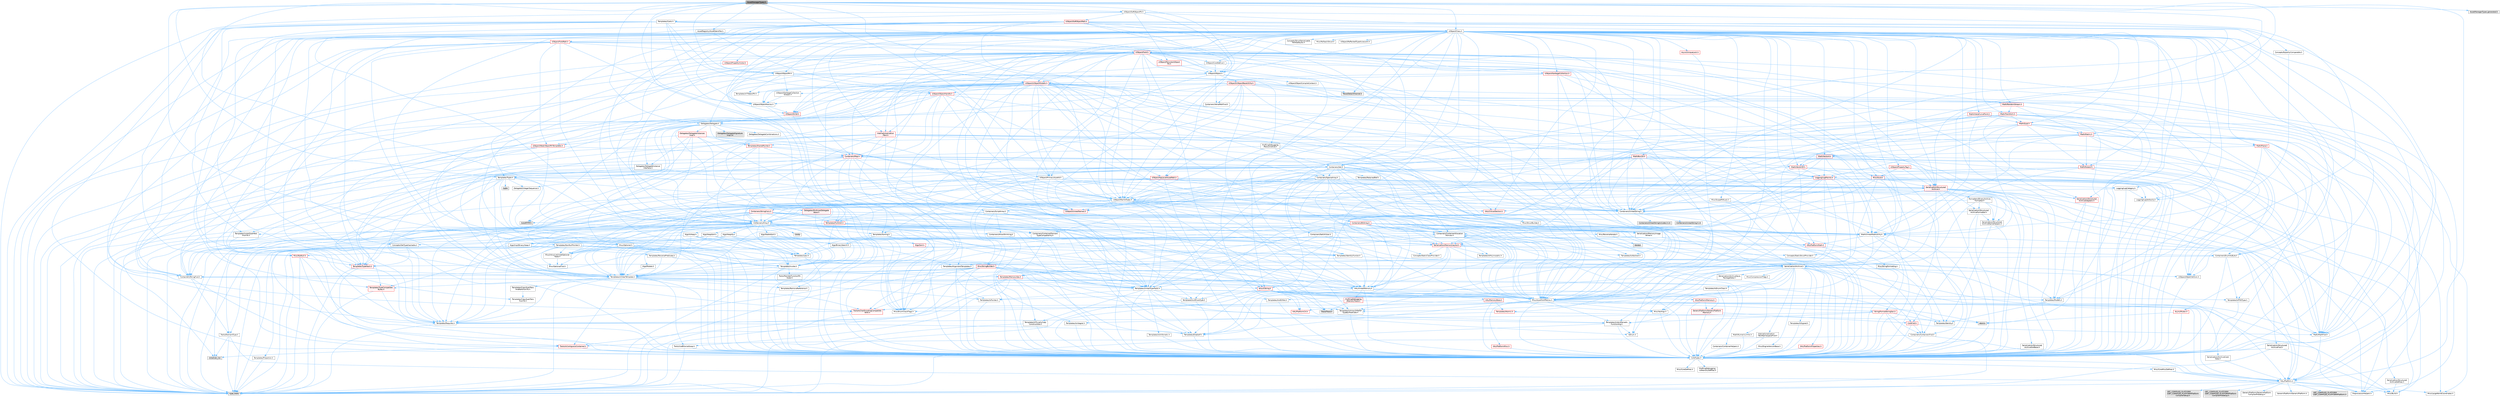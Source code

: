 digraph "AssetManagerTypes.h"
{
 // INTERACTIVE_SVG=YES
 // LATEX_PDF_SIZE
  bgcolor="transparent";
  edge [fontname=Helvetica,fontsize=10,labelfontname=Helvetica,labelfontsize=10];
  node [fontname=Helvetica,fontsize=10,shape=box,height=0.2,width=0.4];
  Node1 [id="Node000001",label="AssetManagerTypes.h",height=0.2,width=0.4,color="gray40", fillcolor="grey60", style="filled", fontcolor="black",tooltip=" "];
  Node1 -> Node2 [id="edge1_Node000001_Node000002",color="steelblue1",style="solid",tooltip=" "];
  Node2 [id="Node000002",label="AssetRegistry/AssetIdentifier.h",height=0.2,width=0.4,color="grey40", fillcolor="white", style="filled",URL="$d0/d60/AssetIdentifier_8h.html",tooltip=" "];
  Node2 -> Node3 [id="edge2_Node000002_Node000003",color="steelblue1",style="solid",tooltip=" "];
  Node3 [id="Node000003",label="UObject/PrimaryAssetId.h",height=0.2,width=0.4,color="grey40", fillcolor="white", style="filled",URL="$dc/d5c/PrimaryAssetId_8h.html",tooltip=" "];
  Node3 -> Node4 [id="edge3_Node000003_Node000004",color="steelblue1",style="solid",tooltip=" "];
  Node4 [id="Node000004",label="Containers/StringFwd.h",height=0.2,width=0.4,color="grey40", fillcolor="white", style="filled",URL="$df/d37/StringFwd_8h.html",tooltip=" "];
  Node4 -> Node5 [id="edge4_Node000004_Node000005",color="steelblue1",style="solid",tooltip=" "];
  Node5 [id="Node000005",label="CoreTypes.h",height=0.2,width=0.4,color="grey40", fillcolor="white", style="filled",URL="$dc/dec/CoreTypes_8h.html",tooltip=" "];
  Node5 -> Node6 [id="edge5_Node000005_Node000006",color="steelblue1",style="solid",tooltip=" "];
  Node6 [id="Node000006",label="HAL/Platform.h",height=0.2,width=0.4,color="grey40", fillcolor="white", style="filled",URL="$d9/dd0/Platform_8h.html",tooltip=" "];
  Node6 -> Node7 [id="edge6_Node000006_Node000007",color="steelblue1",style="solid",tooltip=" "];
  Node7 [id="Node000007",label="Misc/Build.h",height=0.2,width=0.4,color="grey40", fillcolor="white", style="filled",URL="$d3/dbb/Build_8h.html",tooltip=" "];
  Node6 -> Node8 [id="edge7_Node000006_Node000008",color="steelblue1",style="solid",tooltip=" "];
  Node8 [id="Node000008",label="Misc/LargeWorldCoordinates.h",height=0.2,width=0.4,color="grey40", fillcolor="white", style="filled",URL="$d2/dcb/LargeWorldCoordinates_8h.html",tooltip=" "];
  Node6 -> Node9 [id="edge8_Node000006_Node000009",color="steelblue1",style="solid",tooltip=" "];
  Node9 [id="Node000009",label="type_traits",height=0.2,width=0.4,color="grey60", fillcolor="#E0E0E0", style="filled",tooltip=" "];
  Node6 -> Node10 [id="edge9_Node000006_Node000010",color="steelblue1",style="solid",tooltip=" "];
  Node10 [id="Node000010",label="PreprocessorHelpers.h",height=0.2,width=0.4,color="grey40", fillcolor="white", style="filled",URL="$db/ddb/PreprocessorHelpers_8h.html",tooltip=" "];
  Node6 -> Node11 [id="edge10_Node000006_Node000011",color="steelblue1",style="solid",tooltip=" "];
  Node11 [id="Node000011",label="UBT_COMPILED_PLATFORM\l/UBT_COMPILED_PLATFORMPlatform\lCompilerPreSetup.h",height=0.2,width=0.4,color="grey60", fillcolor="#E0E0E0", style="filled",tooltip=" "];
  Node6 -> Node12 [id="edge11_Node000006_Node000012",color="steelblue1",style="solid",tooltip=" "];
  Node12 [id="Node000012",label="GenericPlatform/GenericPlatform\lCompilerPreSetup.h",height=0.2,width=0.4,color="grey40", fillcolor="white", style="filled",URL="$d9/dc8/GenericPlatformCompilerPreSetup_8h.html",tooltip=" "];
  Node6 -> Node13 [id="edge12_Node000006_Node000013",color="steelblue1",style="solid",tooltip=" "];
  Node13 [id="Node000013",label="GenericPlatform/GenericPlatform.h",height=0.2,width=0.4,color="grey40", fillcolor="white", style="filled",URL="$d6/d84/GenericPlatform_8h.html",tooltip=" "];
  Node6 -> Node14 [id="edge13_Node000006_Node000014",color="steelblue1",style="solid",tooltip=" "];
  Node14 [id="Node000014",label="UBT_COMPILED_PLATFORM\l/UBT_COMPILED_PLATFORMPlatform.h",height=0.2,width=0.4,color="grey60", fillcolor="#E0E0E0", style="filled",tooltip=" "];
  Node6 -> Node15 [id="edge14_Node000006_Node000015",color="steelblue1",style="solid",tooltip=" "];
  Node15 [id="Node000015",label="UBT_COMPILED_PLATFORM\l/UBT_COMPILED_PLATFORMPlatform\lCompilerSetup.h",height=0.2,width=0.4,color="grey60", fillcolor="#E0E0E0", style="filled",tooltip=" "];
  Node5 -> Node16 [id="edge15_Node000005_Node000016",color="steelblue1",style="solid",tooltip=" "];
  Node16 [id="Node000016",label="ProfilingDebugging\l/UMemoryDefines.h",height=0.2,width=0.4,color="grey40", fillcolor="white", style="filled",URL="$d2/da2/UMemoryDefines_8h.html",tooltip=" "];
  Node5 -> Node17 [id="edge16_Node000005_Node000017",color="steelblue1",style="solid",tooltip=" "];
  Node17 [id="Node000017",label="Misc/CoreMiscDefines.h",height=0.2,width=0.4,color="grey40", fillcolor="white", style="filled",URL="$da/d38/CoreMiscDefines_8h.html",tooltip=" "];
  Node17 -> Node6 [id="edge17_Node000017_Node000006",color="steelblue1",style="solid",tooltip=" "];
  Node17 -> Node10 [id="edge18_Node000017_Node000010",color="steelblue1",style="solid",tooltip=" "];
  Node5 -> Node18 [id="edge19_Node000005_Node000018",color="steelblue1",style="solid",tooltip=" "];
  Node18 [id="Node000018",label="Misc/CoreDefines.h",height=0.2,width=0.4,color="grey40", fillcolor="white", style="filled",URL="$d3/dd2/CoreDefines_8h.html",tooltip=" "];
  Node4 -> Node19 [id="edge20_Node000004_Node000019",color="steelblue1",style="solid",tooltip=" "];
  Node19 [id="Node000019",label="Traits/ElementType.h",height=0.2,width=0.4,color="grey40", fillcolor="white", style="filled",URL="$d5/d4f/ElementType_8h.html",tooltip=" "];
  Node19 -> Node6 [id="edge21_Node000019_Node000006",color="steelblue1",style="solid",tooltip=" "];
  Node19 -> Node20 [id="edge22_Node000019_Node000020",color="steelblue1",style="solid",tooltip=" "];
  Node20 [id="Node000020",label="initializer_list",height=0.2,width=0.4,color="grey60", fillcolor="#E0E0E0", style="filled",tooltip=" "];
  Node19 -> Node9 [id="edge23_Node000019_Node000009",color="steelblue1",style="solid",tooltip=" "];
  Node4 -> Node21 [id="edge24_Node000004_Node000021",color="steelblue1",style="solid",tooltip=" "];
  Node21 [id="Node000021",label="Traits/IsContiguousContainer.h",height=0.2,width=0.4,color="red", fillcolor="#FFF0F0", style="filled",URL="$d5/d3c/IsContiguousContainer_8h.html",tooltip=" "];
  Node21 -> Node5 [id="edge25_Node000021_Node000005",color="steelblue1",style="solid",tooltip=" "];
  Node21 -> Node20 [id="edge26_Node000021_Node000020",color="steelblue1",style="solid",tooltip=" "];
  Node3 -> Node23 [id="edge27_Node000003_Node000023",color="steelblue1",style="solid",tooltip=" "];
  Node23 [id="Node000023",label="Containers/UnrealString.h",height=0.2,width=0.4,color="grey40", fillcolor="white", style="filled",URL="$d5/dba/UnrealString_8h.html",tooltip=" "];
  Node23 -> Node24 [id="edge28_Node000023_Node000024",color="steelblue1",style="solid",tooltip=" "];
  Node24 [id="Node000024",label="Containers/UnrealStringIncludes.h.inl",height=0.2,width=0.4,color="grey60", fillcolor="#E0E0E0", style="filled",tooltip=" "];
  Node23 -> Node25 [id="edge29_Node000023_Node000025",color="steelblue1",style="solid",tooltip=" "];
  Node25 [id="Node000025",label="Containers/UnrealString.h.inl",height=0.2,width=0.4,color="grey60", fillcolor="#E0E0E0", style="filled",tooltip=" "];
  Node23 -> Node26 [id="edge30_Node000023_Node000026",color="steelblue1",style="solid",tooltip=" "];
  Node26 [id="Node000026",label="Misc/StringFormatArg.h",height=0.2,width=0.4,color="grey40", fillcolor="white", style="filled",URL="$d2/d16/StringFormatArg_8h.html",tooltip=" "];
  Node26 -> Node27 [id="edge31_Node000026_Node000027",color="steelblue1",style="solid",tooltip=" "];
  Node27 [id="Node000027",label="Containers/ContainersFwd.h",height=0.2,width=0.4,color="grey40", fillcolor="white", style="filled",URL="$d4/d0a/ContainersFwd_8h.html",tooltip=" "];
  Node27 -> Node6 [id="edge32_Node000027_Node000006",color="steelblue1",style="solid",tooltip=" "];
  Node27 -> Node5 [id="edge33_Node000027_Node000005",color="steelblue1",style="solid",tooltip=" "];
  Node27 -> Node21 [id="edge34_Node000027_Node000021",color="steelblue1",style="solid",tooltip=" "];
  Node3 -> Node6 [id="edge35_Node000003_Node000006",color="steelblue1",style="solid",tooltip=" "];
  Node3 -> Node28 [id="edge36_Node000003_Node000028",color="steelblue1",style="solid",tooltip=" "];
  Node28 [id="Node000028",label="Misc/StringBuilder.h",height=0.2,width=0.4,color="red", fillcolor="#FFF0F0", style="filled",URL="$d4/d52/StringBuilder_8h.html",tooltip=" "];
  Node28 -> Node4 [id="edge37_Node000028_Node000004",color="steelblue1",style="solid",tooltip=" "];
  Node28 -> Node5 [id="edge38_Node000028_Node000005",color="steelblue1",style="solid",tooltip=" "];
  Node28 -> Node30 [id="edge39_Node000028_Node000030",color="steelblue1",style="solid",tooltip=" "];
  Node30 [id="Node000030",label="HAL/UnrealMemory.h",height=0.2,width=0.4,color="grey40", fillcolor="white", style="filled",URL="$d9/d96/UnrealMemory_8h.html",tooltip=" "];
  Node30 -> Node5 [id="edge40_Node000030_Node000005",color="steelblue1",style="solid",tooltip=" "];
  Node30 -> Node31 [id="edge41_Node000030_Node000031",color="steelblue1",style="solid",tooltip=" "];
  Node31 [id="Node000031",label="GenericPlatform/GenericPlatform\lMemory.h",height=0.2,width=0.4,color="red", fillcolor="#FFF0F0", style="filled",URL="$dd/d22/GenericPlatformMemory_8h.html",tooltip=" "];
  Node31 -> Node32 [id="edge42_Node000031_Node000032",color="steelblue1",style="solid",tooltip=" "];
  Node32 [id="Node000032",label="CoreFwd.h",height=0.2,width=0.4,color="red", fillcolor="#FFF0F0", style="filled",URL="$d1/d1e/CoreFwd_8h.html",tooltip=" "];
  Node32 -> Node5 [id="edge43_Node000032_Node000005",color="steelblue1",style="solid",tooltip=" "];
  Node32 -> Node27 [id="edge44_Node000032_Node000027",color="steelblue1",style="solid",tooltip=" "];
  Node32 -> Node33 [id="edge45_Node000032_Node000033",color="steelblue1",style="solid",tooltip=" "];
  Node33 [id="Node000033",label="Math/MathFwd.h",height=0.2,width=0.4,color="grey40", fillcolor="white", style="filled",URL="$d2/d10/MathFwd_8h.html",tooltip=" "];
  Node33 -> Node6 [id="edge46_Node000033_Node000006",color="steelblue1",style="solid",tooltip=" "];
  Node31 -> Node5 [id="edge47_Node000031_Node000005",color="steelblue1",style="solid",tooltip=" "];
  Node30 -> Node39 [id="edge48_Node000030_Node000039",color="steelblue1",style="solid",tooltip=" "];
  Node39 [id="Node000039",label="HAL/MemoryBase.h",height=0.2,width=0.4,color="red", fillcolor="#FFF0F0", style="filled",URL="$d6/d9f/MemoryBase_8h.html",tooltip=" "];
  Node39 -> Node5 [id="edge49_Node000039_Node000005",color="steelblue1",style="solid",tooltip=" "];
  Node39 -> Node43 [id="edge50_Node000039_Node000043",color="steelblue1",style="solid",tooltip=" "];
  Node43 [id="Node000043",label="HAL/PlatformCrt.h",height=0.2,width=0.4,color="red", fillcolor="#FFF0F0", style="filled",URL="$d8/d75/PlatformCrt_8h.html",tooltip=" "];
  Node39 -> Node83 [id="edge51_Node000039_Node000083",color="steelblue1",style="solid",tooltip=" "];
  Node83 [id="Node000083",label="Templates/Atomic.h",height=0.2,width=0.4,color="red", fillcolor="#FFF0F0", style="filled",URL="$d3/d91/Atomic_8h.html",tooltip=" "];
  Node83 -> Node86 [id="edge52_Node000083_Node000086",color="steelblue1",style="solid",tooltip=" "];
  Node86 [id="Node000086",label="Templates/IsIntegral.h",height=0.2,width=0.4,color="grey40", fillcolor="white", style="filled",URL="$da/d64/IsIntegral_8h.html",tooltip=" "];
  Node86 -> Node5 [id="edge53_Node000086_Node000005",color="steelblue1",style="solid",tooltip=" "];
  Node83 -> Node80 [id="edge54_Node000083_Node000080",color="steelblue1",style="solid",tooltip=" "];
  Node80 [id="Node000080",label="atomic",height=0.2,width=0.4,color="grey60", fillcolor="#E0E0E0", style="filled",tooltip=" "];
  Node30 -> Node92 [id="edge55_Node000030_Node000092",color="steelblue1",style="solid",tooltip=" "];
  Node92 [id="Node000092",label="HAL/PlatformMemory.h",height=0.2,width=0.4,color="red", fillcolor="#FFF0F0", style="filled",URL="$de/d68/PlatformMemory_8h.html",tooltip=" "];
  Node92 -> Node5 [id="edge56_Node000092_Node000005",color="steelblue1",style="solid",tooltip=" "];
  Node92 -> Node31 [id="edge57_Node000092_Node000031",color="steelblue1",style="solid",tooltip=" "];
  Node30 -> Node94 [id="edge58_Node000030_Node000094",color="steelblue1",style="solid",tooltip=" "];
  Node94 [id="Node000094",label="ProfilingDebugging\l/MemoryTrace.h",height=0.2,width=0.4,color="red", fillcolor="#FFF0F0", style="filled",URL="$da/dd7/MemoryTrace_8h.html",tooltip=" "];
  Node94 -> Node6 [id="edge59_Node000094_Node000006",color="steelblue1",style="solid",tooltip=" "];
  Node94 -> Node58 [id="edge60_Node000094_Node000058",color="steelblue1",style="solid",tooltip=" "];
  Node58 [id="Node000058",label="Misc/EnumClassFlags.h",height=0.2,width=0.4,color="grey40", fillcolor="white", style="filled",URL="$d8/de7/EnumClassFlags_8h.html",tooltip=" "];
  Node94 -> Node66 [id="edge61_Node000094_Node000066",color="steelblue1",style="solid",tooltip=" "];
  Node66 [id="Node000066",label="Trace/Trace.h",height=0.2,width=0.4,color="grey60", fillcolor="#E0E0E0", style="filled",tooltip=" "];
  Node30 -> Node95 [id="edge62_Node000030_Node000095",color="steelblue1",style="solid",tooltip=" "];
  Node95 [id="Node000095",label="Templates/IsPointer.h",height=0.2,width=0.4,color="grey40", fillcolor="white", style="filled",URL="$d7/d05/IsPointer_8h.html",tooltip=" "];
  Node95 -> Node5 [id="edge63_Node000095_Node000005",color="steelblue1",style="solid",tooltip=" "];
  Node28 -> Node52 [id="edge64_Node000028_Node000052",color="steelblue1",style="solid",tooltip=" "];
  Node52 [id="Node000052",label="Misc/AssertionMacros.h",height=0.2,width=0.4,color="grey40", fillcolor="white", style="filled",URL="$d0/dfa/AssertionMacros_8h.html",tooltip=" "];
  Node52 -> Node5 [id="edge65_Node000052_Node000005",color="steelblue1",style="solid",tooltip=" "];
  Node52 -> Node6 [id="edge66_Node000052_Node000006",color="steelblue1",style="solid",tooltip=" "];
  Node52 -> Node53 [id="edge67_Node000052_Node000053",color="steelblue1",style="solid",tooltip=" "];
  Node53 [id="Node000053",label="HAL/PlatformMisc.h",height=0.2,width=0.4,color="red", fillcolor="#FFF0F0", style="filled",URL="$d0/df5/PlatformMisc_8h.html",tooltip=" "];
  Node53 -> Node5 [id="edge68_Node000053_Node000005",color="steelblue1",style="solid",tooltip=" "];
  Node52 -> Node10 [id="edge69_Node000052_Node000010",color="steelblue1",style="solid",tooltip=" "];
  Node52 -> Node67 [id="edge70_Node000052_Node000067",color="steelblue1",style="solid",tooltip=" "];
  Node67 [id="Node000067",label="Templates/EnableIf.h",height=0.2,width=0.4,color="grey40", fillcolor="white", style="filled",URL="$d7/d60/EnableIf_8h.html",tooltip=" "];
  Node67 -> Node5 [id="edge71_Node000067_Node000005",color="steelblue1",style="solid",tooltip=" "];
  Node52 -> Node68 [id="edge72_Node000052_Node000068",color="steelblue1",style="solid",tooltip=" "];
  Node68 [id="Node000068",label="Templates/IsArrayOrRefOf\lTypeByPredicate.h",height=0.2,width=0.4,color="grey40", fillcolor="white", style="filled",URL="$d6/da1/IsArrayOrRefOfTypeByPredicate_8h.html",tooltip=" "];
  Node68 -> Node5 [id="edge73_Node000068_Node000005",color="steelblue1",style="solid",tooltip=" "];
  Node52 -> Node69 [id="edge74_Node000052_Node000069",color="steelblue1",style="solid",tooltip=" "];
  Node69 [id="Node000069",label="Templates/IsValidVariadic\lFunctionArg.h",height=0.2,width=0.4,color="grey40", fillcolor="white", style="filled",URL="$d0/dc8/IsValidVariadicFunctionArg_8h.html",tooltip=" "];
  Node69 -> Node5 [id="edge75_Node000069_Node000005",color="steelblue1",style="solid",tooltip=" "];
  Node69 -> Node70 [id="edge76_Node000069_Node000070",color="steelblue1",style="solid",tooltip=" "];
  Node70 [id="Node000070",label="IsEnum.h",height=0.2,width=0.4,color="grey40", fillcolor="white", style="filled",URL="$d4/de5/IsEnum_8h.html",tooltip=" "];
  Node69 -> Node9 [id="edge77_Node000069_Node000009",color="steelblue1",style="solid",tooltip=" "];
  Node52 -> Node71 [id="edge78_Node000052_Node000071",color="steelblue1",style="solid",tooltip=" "];
  Node71 [id="Node000071",label="Traits/IsCharEncodingCompatible\lWith.h",height=0.2,width=0.4,color="red", fillcolor="#FFF0F0", style="filled",URL="$df/dd1/IsCharEncodingCompatibleWith_8h.html",tooltip=" "];
  Node71 -> Node9 [id="edge79_Node000071_Node000009",color="steelblue1",style="solid",tooltip=" "];
  Node52 -> Node73 [id="edge80_Node000052_Node000073",color="steelblue1",style="solid",tooltip=" "];
  Node73 [id="Node000073",label="Misc/VarArgs.h",height=0.2,width=0.4,color="grey40", fillcolor="white", style="filled",URL="$d5/d6f/VarArgs_8h.html",tooltip=" "];
  Node73 -> Node5 [id="edge81_Node000073_Node000005",color="steelblue1",style="solid",tooltip=" "];
  Node52 -> Node74 [id="edge82_Node000052_Node000074",color="steelblue1",style="solid",tooltip=" "];
  Node74 [id="Node000074",label="String/FormatStringSan.h",height=0.2,width=0.4,color="red", fillcolor="#FFF0F0", style="filled",URL="$d3/d8b/FormatStringSan_8h.html",tooltip=" "];
  Node74 -> Node9 [id="edge83_Node000074_Node000009",color="steelblue1",style="solid",tooltip=" "];
  Node74 -> Node5 [id="edge84_Node000074_Node000005",color="steelblue1",style="solid",tooltip=" "];
  Node74 -> Node75 [id="edge85_Node000074_Node000075",color="steelblue1",style="solid",tooltip=" "];
  Node75 [id="Node000075",label="Templates/Requires.h",height=0.2,width=0.4,color="grey40", fillcolor="white", style="filled",URL="$dc/d96/Requires_8h.html",tooltip=" "];
  Node75 -> Node67 [id="edge86_Node000075_Node000067",color="steelblue1",style="solid",tooltip=" "];
  Node75 -> Node9 [id="edge87_Node000075_Node000009",color="steelblue1",style="solid",tooltip=" "];
  Node74 -> Node76 [id="edge88_Node000074_Node000076",color="steelblue1",style="solid",tooltip=" "];
  Node76 [id="Node000076",label="Templates/Identity.h",height=0.2,width=0.4,color="grey40", fillcolor="white", style="filled",URL="$d0/dd5/Identity_8h.html",tooltip=" "];
  Node74 -> Node69 [id="edge89_Node000074_Node000069",color="steelblue1",style="solid",tooltip=" "];
  Node74 -> Node27 [id="edge90_Node000074_Node000027",color="steelblue1",style="solid",tooltip=" "];
  Node52 -> Node80 [id="edge91_Node000052_Node000080",color="steelblue1",style="solid",tooltip=" "];
  Node28 -> Node113 [id="edge92_Node000028_Node000113",color="steelblue1",style="solid",tooltip=" "];
  Node113 [id="Node000113",label="Misc/CString.h",height=0.2,width=0.4,color="red", fillcolor="#FFF0F0", style="filled",URL="$d2/d49/CString_8h.html",tooltip=" "];
  Node113 -> Node5 [id="edge93_Node000113_Node000005",color="steelblue1",style="solid",tooltip=" "];
  Node113 -> Node43 [id="edge94_Node000113_Node000043",color="steelblue1",style="solid",tooltip=" "];
  Node113 -> Node52 [id="edge95_Node000113_Node000052",color="steelblue1",style="solid",tooltip=" "];
  Node113 -> Node73 [id="edge96_Node000113_Node000073",color="steelblue1",style="solid",tooltip=" "];
  Node113 -> Node68 [id="edge97_Node000113_Node000068",color="steelblue1",style="solid",tooltip=" "];
  Node113 -> Node69 [id="edge98_Node000113_Node000069",color="steelblue1",style="solid",tooltip=" "];
  Node113 -> Node71 [id="edge99_Node000113_Node000071",color="steelblue1",style="solid",tooltip=" "];
  Node28 -> Node67 [id="edge100_Node000028_Node000067",color="steelblue1",style="solid",tooltip=" "];
  Node28 -> Node68 [id="edge101_Node000028_Node000068",color="steelblue1",style="solid",tooltip=" "];
  Node28 -> Node69 [id="edge102_Node000028_Node000069",color="steelblue1",style="solid",tooltip=" "];
  Node28 -> Node75 [id="edge103_Node000028_Node000075",color="steelblue1",style="solid",tooltip=" "];
  Node28 -> Node125 [id="edge104_Node000028_Node000125",color="steelblue1",style="solid",tooltip=" "];
  Node125 [id="Node000125",label="Templates/UnrealTemplate.h",height=0.2,width=0.4,color="grey40", fillcolor="white", style="filled",URL="$d4/d24/UnrealTemplate_8h.html",tooltip=" "];
  Node125 -> Node5 [id="edge105_Node000125_Node000005",color="steelblue1",style="solid",tooltip=" "];
  Node125 -> Node95 [id="edge106_Node000125_Node000095",color="steelblue1",style="solid",tooltip=" "];
  Node125 -> Node30 [id="edge107_Node000125_Node000030",color="steelblue1",style="solid",tooltip=" "];
  Node125 -> Node126 [id="edge108_Node000125_Node000126",color="steelblue1",style="solid",tooltip=" "];
  Node126 [id="Node000126",label="Templates/CopyQualifiers\lAndRefsFromTo.h",height=0.2,width=0.4,color="grey40", fillcolor="white", style="filled",URL="$d3/db3/CopyQualifiersAndRefsFromTo_8h.html",tooltip=" "];
  Node126 -> Node127 [id="edge109_Node000126_Node000127",color="steelblue1",style="solid",tooltip=" "];
  Node127 [id="Node000127",label="Templates/CopyQualifiers\lFromTo.h",height=0.2,width=0.4,color="grey40", fillcolor="white", style="filled",URL="$d5/db4/CopyQualifiersFromTo_8h.html",tooltip=" "];
  Node125 -> Node102 [id="edge110_Node000125_Node000102",color="steelblue1",style="solid",tooltip=" "];
  Node102 [id="Node000102",label="Templates/UnrealTypeTraits.h",height=0.2,width=0.4,color="grey40", fillcolor="white", style="filled",URL="$d2/d2d/UnrealTypeTraits_8h.html",tooltip=" "];
  Node102 -> Node5 [id="edge111_Node000102_Node000005",color="steelblue1",style="solid",tooltip=" "];
  Node102 -> Node95 [id="edge112_Node000102_Node000095",color="steelblue1",style="solid",tooltip=" "];
  Node102 -> Node52 [id="edge113_Node000102_Node000052",color="steelblue1",style="solid",tooltip=" "];
  Node102 -> Node88 [id="edge114_Node000102_Node000088",color="steelblue1",style="solid",tooltip=" "];
  Node88 [id="Node000088",label="Templates/AndOrNot.h",height=0.2,width=0.4,color="grey40", fillcolor="white", style="filled",URL="$db/d0a/AndOrNot_8h.html",tooltip=" "];
  Node88 -> Node5 [id="edge115_Node000088_Node000005",color="steelblue1",style="solid",tooltip=" "];
  Node102 -> Node67 [id="edge116_Node000102_Node000067",color="steelblue1",style="solid",tooltip=" "];
  Node102 -> Node103 [id="edge117_Node000102_Node000103",color="steelblue1",style="solid",tooltip=" "];
  Node103 [id="Node000103",label="Templates/IsArithmetic.h",height=0.2,width=0.4,color="grey40", fillcolor="white", style="filled",URL="$d2/d5d/IsArithmetic_8h.html",tooltip=" "];
  Node103 -> Node5 [id="edge118_Node000103_Node000005",color="steelblue1",style="solid",tooltip=" "];
  Node102 -> Node70 [id="edge119_Node000102_Node000070",color="steelblue1",style="solid",tooltip=" "];
  Node102 -> Node104 [id="edge120_Node000102_Node000104",color="steelblue1",style="solid",tooltip=" "];
  Node104 [id="Node000104",label="Templates/Models.h",height=0.2,width=0.4,color="grey40", fillcolor="white", style="filled",URL="$d3/d0c/Models_8h.html",tooltip=" "];
  Node104 -> Node76 [id="edge121_Node000104_Node000076",color="steelblue1",style="solid",tooltip=" "];
  Node102 -> Node105 [id="edge122_Node000102_Node000105",color="steelblue1",style="solid",tooltip=" "];
  Node105 [id="Node000105",label="Templates/IsPODType.h",height=0.2,width=0.4,color="grey40", fillcolor="white", style="filled",URL="$d7/db1/IsPODType_8h.html",tooltip=" "];
  Node105 -> Node5 [id="edge123_Node000105_Node000005",color="steelblue1",style="solid",tooltip=" "];
  Node102 -> Node106 [id="edge124_Node000102_Node000106",color="steelblue1",style="solid",tooltip=" "];
  Node106 [id="Node000106",label="Templates/IsUECoreType.h",height=0.2,width=0.4,color="grey40", fillcolor="white", style="filled",URL="$d1/db8/IsUECoreType_8h.html",tooltip=" "];
  Node106 -> Node5 [id="edge125_Node000106_Node000005",color="steelblue1",style="solid",tooltip=" "];
  Node106 -> Node9 [id="edge126_Node000106_Node000009",color="steelblue1",style="solid",tooltip=" "];
  Node102 -> Node89 [id="edge127_Node000102_Node000089",color="steelblue1",style="solid",tooltip=" "];
  Node89 [id="Node000089",label="Templates/IsTriviallyCopy\lConstructible.h",height=0.2,width=0.4,color="grey40", fillcolor="white", style="filled",URL="$d3/d78/IsTriviallyCopyConstructible_8h.html",tooltip=" "];
  Node89 -> Node5 [id="edge128_Node000089_Node000005",color="steelblue1",style="solid",tooltip=" "];
  Node89 -> Node9 [id="edge129_Node000089_Node000009",color="steelblue1",style="solid",tooltip=" "];
  Node125 -> Node100 [id="edge130_Node000125_Node000100",color="steelblue1",style="solid",tooltip=" "];
  Node100 [id="Node000100",label="Templates/RemoveReference.h",height=0.2,width=0.4,color="grey40", fillcolor="white", style="filled",URL="$da/dbe/RemoveReference_8h.html",tooltip=" "];
  Node100 -> Node5 [id="edge131_Node000100_Node000005",color="steelblue1",style="solid",tooltip=" "];
  Node125 -> Node75 [id="edge132_Node000125_Node000075",color="steelblue1",style="solid",tooltip=" "];
  Node125 -> Node109 [id="edge133_Node000125_Node000109",color="steelblue1",style="solid",tooltip=" "];
  Node109 [id="Node000109",label="Templates/TypeCompatible\lBytes.h",height=0.2,width=0.4,color="red", fillcolor="#FFF0F0", style="filled",URL="$df/d0a/TypeCompatibleBytes_8h.html",tooltip=" "];
  Node109 -> Node5 [id="edge134_Node000109_Node000005",color="steelblue1",style="solid",tooltip=" "];
  Node109 -> Node9 [id="edge135_Node000109_Node000009",color="steelblue1",style="solid",tooltip=" "];
  Node125 -> Node76 [id="edge136_Node000125_Node000076",color="steelblue1",style="solid",tooltip=" "];
  Node125 -> Node21 [id="edge137_Node000125_Node000021",color="steelblue1",style="solid",tooltip=" "];
  Node125 -> Node128 [id="edge138_Node000125_Node000128",color="steelblue1",style="solid",tooltip=" "];
  Node128 [id="Node000128",label="Traits/UseBitwiseSwap.h",height=0.2,width=0.4,color="grey40", fillcolor="white", style="filled",URL="$db/df3/UseBitwiseSwap_8h.html",tooltip=" "];
  Node128 -> Node5 [id="edge139_Node000128_Node000005",color="steelblue1",style="solid",tooltip=" "];
  Node128 -> Node9 [id="edge140_Node000128_Node000009",color="steelblue1",style="solid",tooltip=" "];
  Node125 -> Node9 [id="edge141_Node000125_Node000009",color="steelblue1",style="solid",tooltip=" "];
  Node28 -> Node102 [id="edge142_Node000028_Node000102",color="steelblue1",style="solid",tooltip=" "];
  Node28 -> Node71 [id="edge143_Node000028_Node000071",color="steelblue1",style="solid",tooltip=" "];
  Node28 -> Node21 [id="edge144_Node000028_Node000021",color="steelblue1",style="solid",tooltip=" "];
  Node28 -> Node9 [id="edge145_Node000028_Node000009",color="steelblue1",style="solid",tooltip=" "];
  Node3 -> Node136 [id="edge146_Node000003_Node000136",color="steelblue1",style="solid",tooltip=" "];
  Node136 [id="Node000136",label="Serialization/Archive.h",height=0.2,width=0.4,color="grey40", fillcolor="white", style="filled",URL="$d7/d3b/Archive_8h.html",tooltip=" "];
  Node136 -> Node32 [id="edge147_Node000136_Node000032",color="steelblue1",style="solid",tooltip=" "];
  Node136 -> Node5 [id="edge148_Node000136_Node000005",color="steelblue1",style="solid",tooltip=" "];
  Node136 -> Node137 [id="edge149_Node000136_Node000137",color="steelblue1",style="solid",tooltip=" "];
  Node137 [id="Node000137",label="HAL/PlatformProperties.h",height=0.2,width=0.4,color="red", fillcolor="#FFF0F0", style="filled",URL="$d9/db0/PlatformProperties_8h.html",tooltip=" "];
  Node137 -> Node5 [id="edge150_Node000137_Node000005",color="steelblue1",style="solid",tooltip=" "];
  Node136 -> Node140 [id="edge151_Node000136_Node000140",color="steelblue1",style="solid",tooltip=" "];
  Node140 [id="Node000140",label="Internationalization\l/TextNamespaceFwd.h",height=0.2,width=0.4,color="grey40", fillcolor="white", style="filled",URL="$d8/d97/TextNamespaceFwd_8h.html",tooltip=" "];
  Node140 -> Node5 [id="edge152_Node000140_Node000005",color="steelblue1",style="solid",tooltip=" "];
  Node136 -> Node33 [id="edge153_Node000136_Node000033",color="steelblue1",style="solid",tooltip=" "];
  Node136 -> Node52 [id="edge154_Node000136_Node000052",color="steelblue1",style="solid",tooltip=" "];
  Node136 -> Node7 [id="edge155_Node000136_Node000007",color="steelblue1",style="solid",tooltip=" "];
  Node136 -> Node57 [id="edge156_Node000136_Node000057",color="steelblue1",style="solid",tooltip=" "];
  Node57 [id="Node000057",label="Misc/CompressionFlags.h",height=0.2,width=0.4,color="grey40", fillcolor="white", style="filled",URL="$d9/d76/CompressionFlags_8h.html",tooltip=" "];
  Node136 -> Node141 [id="edge157_Node000136_Node000141",color="steelblue1",style="solid",tooltip=" "];
  Node141 [id="Node000141",label="Misc/EngineVersionBase.h",height=0.2,width=0.4,color="grey40", fillcolor="white", style="filled",URL="$d5/d2b/EngineVersionBase_8h.html",tooltip=" "];
  Node141 -> Node5 [id="edge158_Node000141_Node000005",color="steelblue1",style="solid",tooltip=" "];
  Node136 -> Node73 [id="edge159_Node000136_Node000073",color="steelblue1",style="solid",tooltip=" "];
  Node136 -> Node142 [id="edge160_Node000136_Node000142",color="steelblue1",style="solid",tooltip=" "];
  Node142 [id="Node000142",label="Serialization/ArchiveCook\lData.h",height=0.2,width=0.4,color="grey40", fillcolor="white", style="filled",URL="$dc/db6/ArchiveCookData_8h.html",tooltip=" "];
  Node142 -> Node6 [id="edge161_Node000142_Node000006",color="steelblue1",style="solid",tooltip=" "];
  Node136 -> Node143 [id="edge162_Node000136_Node000143",color="steelblue1",style="solid",tooltip=" "];
  Node143 [id="Node000143",label="Serialization/ArchiveSave\lPackageData.h",height=0.2,width=0.4,color="grey40", fillcolor="white", style="filled",URL="$d1/d37/ArchiveSavePackageData_8h.html",tooltip=" "];
  Node136 -> Node67 [id="edge163_Node000136_Node000067",color="steelblue1",style="solid",tooltip=" "];
  Node136 -> Node68 [id="edge164_Node000136_Node000068",color="steelblue1",style="solid",tooltip=" "];
  Node136 -> Node144 [id="edge165_Node000136_Node000144",color="steelblue1",style="solid",tooltip=" "];
  Node144 [id="Node000144",label="Templates/IsEnumClass.h",height=0.2,width=0.4,color="grey40", fillcolor="white", style="filled",URL="$d7/d15/IsEnumClass_8h.html",tooltip=" "];
  Node144 -> Node5 [id="edge166_Node000144_Node000005",color="steelblue1",style="solid",tooltip=" "];
  Node144 -> Node88 [id="edge167_Node000144_Node000088",color="steelblue1",style="solid",tooltip=" "];
  Node136 -> Node108 [id="edge168_Node000136_Node000108",color="steelblue1",style="solid",tooltip=" "];
  Node108 [id="Node000108",label="Templates/IsSigned.h",height=0.2,width=0.4,color="grey40", fillcolor="white", style="filled",URL="$d8/dd8/IsSigned_8h.html",tooltip=" "];
  Node108 -> Node5 [id="edge169_Node000108_Node000005",color="steelblue1",style="solid",tooltip=" "];
  Node136 -> Node69 [id="edge170_Node000136_Node000069",color="steelblue1",style="solid",tooltip=" "];
  Node136 -> Node125 [id="edge171_Node000136_Node000125",color="steelblue1",style="solid",tooltip=" "];
  Node136 -> Node71 [id="edge172_Node000136_Node000071",color="steelblue1",style="solid",tooltip=" "];
  Node136 -> Node145 [id="edge173_Node000136_Node000145",color="steelblue1",style="solid",tooltip=" "];
  Node145 [id="Node000145",label="UObject/ObjectVersion.h",height=0.2,width=0.4,color="grey40", fillcolor="white", style="filled",URL="$da/d63/ObjectVersion_8h.html",tooltip=" "];
  Node145 -> Node5 [id="edge174_Node000145_Node000005",color="steelblue1",style="solid",tooltip=" "];
  Node3 -> Node174 [id="edge175_Node000003_Node000174",color="steelblue1",style="solid",tooltip=" "];
  Node174 [id="Node000174",label="Serialization/Structured\lArchive.h",height=0.2,width=0.4,color="red", fillcolor="#FFF0F0", style="filled",URL="$d9/d1e/StructuredArchive_8h.html",tooltip=" "];
  Node174 -> Node129 [id="edge176_Node000174_Node000129",color="steelblue1",style="solid",tooltip=" "];
  Node129 [id="Node000129",label="Containers/Array.h",height=0.2,width=0.4,color="grey40", fillcolor="white", style="filled",URL="$df/dd0/Array_8h.html",tooltip=" "];
  Node129 -> Node5 [id="edge177_Node000129_Node000005",color="steelblue1",style="solid",tooltip=" "];
  Node129 -> Node52 [id="edge178_Node000129_Node000052",color="steelblue1",style="solid",tooltip=" "];
  Node129 -> Node121 [id="edge179_Node000129_Node000121",color="steelblue1",style="solid",tooltip=" "];
  Node121 [id="Node000121",label="Misc/IntrusiveUnsetOptional\lState.h",height=0.2,width=0.4,color="grey40", fillcolor="white", style="filled",URL="$d2/d0a/IntrusiveUnsetOptionalState_8h.html",tooltip=" "];
  Node121 -> Node122 [id="edge180_Node000121_Node000122",color="steelblue1",style="solid",tooltip=" "];
  Node122 [id="Node000122",label="Misc/OptionalFwd.h",height=0.2,width=0.4,color="grey40", fillcolor="white", style="filled",URL="$dc/d50/OptionalFwd_8h.html",tooltip=" "];
  Node129 -> Node117 [id="edge181_Node000129_Node000117",color="steelblue1",style="solid",tooltip=" "];
  Node117 [id="Node000117",label="Misc/ReverseIterate.h",height=0.2,width=0.4,color="grey40", fillcolor="white", style="filled",URL="$db/de3/ReverseIterate_8h.html",tooltip=" "];
  Node117 -> Node6 [id="edge182_Node000117_Node000006",color="steelblue1",style="solid",tooltip=" "];
  Node117 -> Node118 [id="edge183_Node000117_Node000118",color="steelblue1",style="solid",tooltip=" "];
  Node118 [id="Node000118",label="iterator",height=0.2,width=0.4,color="grey60", fillcolor="#E0E0E0", style="filled",tooltip=" "];
  Node129 -> Node30 [id="edge184_Node000129_Node000030",color="steelblue1",style="solid",tooltip=" "];
  Node129 -> Node102 [id="edge185_Node000129_Node000102",color="steelblue1",style="solid",tooltip=" "];
  Node129 -> Node125 [id="edge186_Node000129_Node000125",color="steelblue1",style="solid",tooltip=" "];
  Node129 -> Node130 [id="edge187_Node000129_Node000130",color="steelblue1",style="solid",tooltip=" "];
  Node130 [id="Node000130",label="Containers/AllowShrinking.h",height=0.2,width=0.4,color="grey40", fillcolor="white", style="filled",URL="$d7/d1a/AllowShrinking_8h.html",tooltip=" "];
  Node130 -> Node5 [id="edge188_Node000130_Node000005",color="steelblue1",style="solid",tooltip=" "];
  Node129 -> Node131 [id="edge189_Node000129_Node000131",color="steelblue1",style="solid",tooltip=" "];
  Node131 [id="Node000131",label="Containers/ContainerAllocation\lPolicies.h",height=0.2,width=0.4,color="grey40", fillcolor="white", style="filled",URL="$d7/dff/ContainerAllocationPolicies_8h.html",tooltip=" "];
  Node131 -> Node5 [id="edge190_Node000131_Node000005",color="steelblue1",style="solid",tooltip=" "];
  Node131 -> Node132 [id="edge191_Node000131_Node000132",color="steelblue1",style="solid",tooltip=" "];
  Node132 [id="Node000132",label="Containers/ContainerHelpers.h",height=0.2,width=0.4,color="grey40", fillcolor="white", style="filled",URL="$d7/d33/ContainerHelpers_8h.html",tooltip=" "];
  Node132 -> Node5 [id="edge192_Node000132_Node000005",color="steelblue1",style="solid",tooltip=" "];
  Node131 -> Node131 [id="edge193_Node000131_Node000131",color="steelblue1",style="solid",tooltip=" "];
  Node131 -> Node97 [id="edge194_Node000131_Node000097",color="steelblue1",style="solid",tooltip=" "];
  Node97 [id="Node000097",label="HAL/PlatformMath.h",height=0.2,width=0.4,color="red", fillcolor="#FFF0F0", style="filled",URL="$dc/d53/PlatformMath_8h.html",tooltip=" "];
  Node97 -> Node5 [id="edge195_Node000097_Node000005",color="steelblue1",style="solid",tooltip=" "];
  Node131 -> Node30 [id="edge196_Node000131_Node000030",color="steelblue1",style="solid",tooltip=" "];
  Node131 -> Node56 [id="edge197_Node000131_Node000056",color="steelblue1",style="solid",tooltip=" "];
  Node56 [id="Node000056",label="Math/NumericLimits.h",height=0.2,width=0.4,color="grey40", fillcolor="white", style="filled",URL="$df/d1b/NumericLimits_8h.html",tooltip=" "];
  Node56 -> Node5 [id="edge198_Node000056_Node000005",color="steelblue1",style="solid",tooltip=" "];
  Node131 -> Node52 [id="edge199_Node000131_Node000052",color="steelblue1",style="solid",tooltip=" "];
  Node131 -> Node133 [id="edge200_Node000131_Node000133",color="steelblue1",style="solid",tooltip=" "];
  Node133 [id="Node000133",label="Templates/IsPolymorphic.h",height=0.2,width=0.4,color="grey40", fillcolor="white", style="filled",URL="$dc/d20/IsPolymorphic_8h.html",tooltip=" "];
  Node131 -> Node134 [id="edge201_Node000131_Node000134",color="steelblue1",style="solid",tooltip=" "];
  Node134 [id="Node000134",label="Templates/MemoryOps.h",height=0.2,width=0.4,color="red", fillcolor="#FFF0F0", style="filled",URL="$db/dea/MemoryOps_8h.html",tooltip=" "];
  Node134 -> Node5 [id="edge202_Node000134_Node000005",color="steelblue1",style="solid",tooltip=" "];
  Node134 -> Node30 [id="edge203_Node000134_Node000030",color="steelblue1",style="solid",tooltip=" "];
  Node134 -> Node89 [id="edge204_Node000134_Node000089",color="steelblue1",style="solid",tooltip=" "];
  Node134 -> Node75 [id="edge205_Node000134_Node000075",color="steelblue1",style="solid",tooltip=" "];
  Node134 -> Node102 [id="edge206_Node000134_Node000102",color="steelblue1",style="solid",tooltip=" "];
  Node134 -> Node128 [id="edge207_Node000134_Node000128",color="steelblue1",style="solid",tooltip=" "];
  Node134 -> Node9 [id="edge208_Node000134_Node000009",color="steelblue1",style="solid",tooltip=" "];
  Node131 -> Node109 [id="edge209_Node000131_Node000109",color="steelblue1",style="solid",tooltip=" "];
  Node131 -> Node9 [id="edge210_Node000131_Node000009",color="steelblue1",style="solid",tooltip=" "];
  Node129 -> Node135 [id="edge211_Node000129_Node000135",color="steelblue1",style="solid",tooltip=" "];
  Node135 [id="Node000135",label="Containers/ContainerElement\lTypeCompatibility.h",height=0.2,width=0.4,color="grey40", fillcolor="white", style="filled",URL="$df/ddf/ContainerElementTypeCompatibility_8h.html",tooltip=" "];
  Node135 -> Node5 [id="edge212_Node000135_Node000005",color="steelblue1",style="solid",tooltip=" "];
  Node135 -> Node102 [id="edge213_Node000135_Node000102",color="steelblue1",style="solid",tooltip=" "];
  Node129 -> Node136 [id="edge214_Node000129_Node000136",color="steelblue1",style="solid",tooltip=" "];
  Node129 -> Node146 [id="edge215_Node000129_Node000146",color="steelblue1",style="solid",tooltip=" "];
  Node146 [id="Node000146",label="Serialization/MemoryImage\lWriter.h",height=0.2,width=0.4,color="grey40", fillcolor="white", style="filled",URL="$d0/d08/MemoryImageWriter_8h.html",tooltip=" "];
  Node146 -> Node5 [id="edge216_Node000146_Node000005",color="steelblue1",style="solid",tooltip=" "];
  Node146 -> Node147 [id="edge217_Node000146_Node000147",color="steelblue1",style="solid",tooltip=" "];
  Node147 [id="Node000147",label="Serialization/MemoryLayout.h",height=0.2,width=0.4,color="red", fillcolor="#FFF0F0", style="filled",URL="$d7/d66/MemoryLayout_8h.html",tooltip=" "];
  Node147 -> Node148 [id="edge218_Node000147_Node000148",color="steelblue1",style="solid",tooltip=" "];
  Node148 [id="Node000148",label="Concepts/StaticClassProvider.h",height=0.2,width=0.4,color="grey40", fillcolor="white", style="filled",URL="$dd/d83/StaticClassProvider_8h.html",tooltip=" "];
  Node147 -> Node149 [id="edge219_Node000147_Node000149",color="steelblue1",style="solid",tooltip=" "];
  Node149 [id="Node000149",label="Concepts/StaticStructProvider.h",height=0.2,width=0.4,color="grey40", fillcolor="white", style="filled",URL="$d5/d77/StaticStructProvider_8h.html",tooltip=" "];
  Node147 -> Node150 [id="edge220_Node000147_Node000150",color="steelblue1",style="solid",tooltip=" "];
  Node150 [id="Node000150",label="Containers/EnumAsByte.h",height=0.2,width=0.4,color="grey40", fillcolor="white", style="filled",URL="$d6/d9a/EnumAsByte_8h.html",tooltip=" "];
  Node150 -> Node5 [id="edge221_Node000150_Node000005",color="steelblue1",style="solid",tooltip=" "];
  Node150 -> Node105 [id="edge222_Node000150_Node000105",color="steelblue1",style="solid",tooltip=" "];
  Node150 -> Node151 [id="edge223_Node000150_Node000151",color="steelblue1",style="solid",tooltip=" "];
  Node151 [id="Node000151",label="Templates/TypeHash.h",height=0.2,width=0.4,color="red", fillcolor="#FFF0F0", style="filled",URL="$d1/d62/TypeHash_8h.html",tooltip=" "];
  Node151 -> Node5 [id="edge224_Node000151_Node000005",color="steelblue1",style="solid",tooltip=" "];
  Node151 -> Node75 [id="edge225_Node000151_Node000075",color="steelblue1",style="solid",tooltip=" "];
  Node151 -> Node9 [id="edge226_Node000151_Node000009",color="steelblue1",style="solid",tooltip=" "];
  Node147 -> Node4 [id="edge227_Node000147_Node000004",color="steelblue1",style="solid",tooltip=" "];
  Node147 -> Node30 [id="edge228_Node000147_Node000030",color="steelblue1",style="solid",tooltip=" "];
  Node147 -> Node67 [id="edge229_Node000147_Node000067",color="steelblue1",style="solid",tooltip=" "];
  Node147 -> Node154 [id="edge230_Node000147_Node000154",color="steelblue1",style="solid",tooltip=" "];
  Node154 [id="Node000154",label="Templates/IsAbstract.h",height=0.2,width=0.4,color="grey40", fillcolor="white", style="filled",URL="$d8/db7/IsAbstract_8h.html",tooltip=" "];
  Node147 -> Node133 [id="edge231_Node000147_Node000133",color="steelblue1",style="solid",tooltip=" "];
  Node147 -> Node104 [id="edge232_Node000147_Node000104",color="steelblue1",style="solid",tooltip=" "];
  Node147 -> Node125 [id="edge233_Node000147_Node000125",color="steelblue1",style="solid",tooltip=" "];
  Node129 -> Node155 [id="edge234_Node000129_Node000155",color="steelblue1",style="solid",tooltip=" "];
  Node155 [id="Node000155",label="Algo/Heapify.h",height=0.2,width=0.4,color="grey40", fillcolor="white", style="filled",URL="$d0/d2a/Heapify_8h.html",tooltip=" "];
  Node155 -> Node156 [id="edge235_Node000155_Node000156",color="steelblue1",style="solid",tooltip=" "];
  Node156 [id="Node000156",label="Algo/Impl/BinaryHeap.h",height=0.2,width=0.4,color="grey40", fillcolor="white", style="filled",URL="$d7/da3/Algo_2Impl_2BinaryHeap_8h.html",tooltip=" "];
  Node156 -> Node123 [id="edge236_Node000156_Node000123",color="steelblue1",style="solid",tooltip=" "];
  Node123 [id="Node000123",label="Templates/Invoke.h",height=0.2,width=0.4,color="grey40", fillcolor="white", style="filled",URL="$d7/deb/Invoke_8h.html",tooltip=" "];
  Node123 -> Node5 [id="edge237_Node000123_Node000005",color="steelblue1",style="solid",tooltip=" "];
  Node123 -> Node124 [id="edge238_Node000123_Node000124",color="steelblue1",style="solid",tooltip=" "];
  Node124 [id="Node000124",label="Traits/MemberFunctionPtr\lOuter.h",height=0.2,width=0.4,color="grey40", fillcolor="white", style="filled",URL="$db/da7/MemberFunctionPtrOuter_8h.html",tooltip=" "];
  Node123 -> Node125 [id="edge239_Node000123_Node000125",color="steelblue1",style="solid",tooltip=" "];
  Node123 -> Node9 [id="edge240_Node000123_Node000009",color="steelblue1",style="solid",tooltip=" "];
  Node156 -> Node157 [id="edge241_Node000156_Node000157",color="steelblue1",style="solid",tooltip=" "];
  Node157 [id="Node000157",label="Templates/Projection.h",height=0.2,width=0.4,color="grey40", fillcolor="white", style="filled",URL="$d7/df0/Projection_8h.html",tooltip=" "];
  Node157 -> Node9 [id="edge242_Node000157_Node000009",color="steelblue1",style="solid",tooltip=" "];
  Node156 -> Node158 [id="edge243_Node000156_Node000158",color="steelblue1",style="solid",tooltip=" "];
  Node158 [id="Node000158",label="Templates/ReversePredicate.h",height=0.2,width=0.4,color="grey40", fillcolor="white", style="filled",URL="$d8/d28/ReversePredicate_8h.html",tooltip=" "];
  Node158 -> Node123 [id="edge244_Node000158_Node000123",color="steelblue1",style="solid",tooltip=" "];
  Node158 -> Node125 [id="edge245_Node000158_Node000125",color="steelblue1",style="solid",tooltip=" "];
  Node156 -> Node9 [id="edge246_Node000156_Node000009",color="steelblue1",style="solid",tooltip=" "];
  Node155 -> Node159 [id="edge247_Node000155_Node000159",color="steelblue1",style="solid",tooltip=" "];
  Node159 [id="Node000159",label="Templates/IdentityFunctor.h",height=0.2,width=0.4,color="grey40", fillcolor="white", style="filled",URL="$d7/d2e/IdentityFunctor_8h.html",tooltip=" "];
  Node159 -> Node6 [id="edge248_Node000159_Node000006",color="steelblue1",style="solid",tooltip=" "];
  Node155 -> Node123 [id="edge249_Node000155_Node000123",color="steelblue1",style="solid",tooltip=" "];
  Node155 -> Node160 [id="edge250_Node000155_Node000160",color="steelblue1",style="solid",tooltip=" "];
  Node160 [id="Node000160",label="Templates/Less.h",height=0.2,width=0.4,color="grey40", fillcolor="white", style="filled",URL="$de/dc8/Less_8h.html",tooltip=" "];
  Node160 -> Node5 [id="edge251_Node000160_Node000005",color="steelblue1",style="solid",tooltip=" "];
  Node160 -> Node125 [id="edge252_Node000160_Node000125",color="steelblue1",style="solid",tooltip=" "];
  Node155 -> Node125 [id="edge253_Node000155_Node000125",color="steelblue1",style="solid",tooltip=" "];
  Node129 -> Node161 [id="edge254_Node000129_Node000161",color="steelblue1",style="solid",tooltip=" "];
  Node161 [id="Node000161",label="Algo/HeapSort.h",height=0.2,width=0.4,color="grey40", fillcolor="white", style="filled",URL="$d3/d92/HeapSort_8h.html",tooltip=" "];
  Node161 -> Node156 [id="edge255_Node000161_Node000156",color="steelblue1",style="solid",tooltip=" "];
  Node161 -> Node159 [id="edge256_Node000161_Node000159",color="steelblue1",style="solid",tooltip=" "];
  Node161 -> Node160 [id="edge257_Node000161_Node000160",color="steelblue1",style="solid",tooltip=" "];
  Node161 -> Node125 [id="edge258_Node000161_Node000125",color="steelblue1",style="solid",tooltip=" "];
  Node129 -> Node162 [id="edge259_Node000129_Node000162",color="steelblue1",style="solid",tooltip=" "];
  Node162 [id="Node000162",label="Algo/IsHeap.h",height=0.2,width=0.4,color="grey40", fillcolor="white", style="filled",URL="$de/d32/IsHeap_8h.html",tooltip=" "];
  Node162 -> Node156 [id="edge260_Node000162_Node000156",color="steelblue1",style="solid",tooltip=" "];
  Node162 -> Node159 [id="edge261_Node000162_Node000159",color="steelblue1",style="solid",tooltip=" "];
  Node162 -> Node123 [id="edge262_Node000162_Node000123",color="steelblue1",style="solid",tooltip=" "];
  Node162 -> Node160 [id="edge263_Node000162_Node000160",color="steelblue1",style="solid",tooltip=" "];
  Node162 -> Node125 [id="edge264_Node000162_Node000125",color="steelblue1",style="solid",tooltip=" "];
  Node129 -> Node156 [id="edge265_Node000129_Node000156",color="steelblue1",style="solid",tooltip=" "];
  Node129 -> Node163 [id="edge266_Node000129_Node000163",color="steelblue1",style="solid",tooltip=" "];
  Node163 [id="Node000163",label="Algo/StableSort.h",height=0.2,width=0.4,color="grey40", fillcolor="white", style="filled",URL="$d7/d3c/StableSort_8h.html",tooltip=" "];
  Node163 -> Node164 [id="edge267_Node000163_Node000164",color="steelblue1",style="solid",tooltip=" "];
  Node164 [id="Node000164",label="Algo/BinarySearch.h",height=0.2,width=0.4,color="grey40", fillcolor="white", style="filled",URL="$db/db4/BinarySearch_8h.html",tooltip=" "];
  Node164 -> Node159 [id="edge268_Node000164_Node000159",color="steelblue1",style="solid",tooltip=" "];
  Node164 -> Node123 [id="edge269_Node000164_Node000123",color="steelblue1",style="solid",tooltip=" "];
  Node164 -> Node160 [id="edge270_Node000164_Node000160",color="steelblue1",style="solid",tooltip=" "];
  Node163 -> Node165 [id="edge271_Node000163_Node000165",color="steelblue1",style="solid",tooltip=" "];
  Node165 [id="Node000165",label="Algo/Rotate.h",height=0.2,width=0.4,color="grey40", fillcolor="white", style="filled",URL="$dd/da7/Rotate_8h.html",tooltip=" "];
  Node165 -> Node125 [id="edge272_Node000165_Node000125",color="steelblue1",style="solid",tooltip=" "];
  Node163 -> Node159 [id="edge273_Node000163_Node000159",color="steelblue1",style="solid",tooltip=" "];
  Node163 -> Node123 [id="edge274_Node000163_Node000123",color="steelblue1",style="solid",tooltip=" "];
  Node163 -> Node160 [id="edge275_Node000163_Node000160",color="steelblue1",style="solid",tooltip=" "];
  Node163 -> Node125 [id="edge276_Node000163_Node000125",color="steelblue1",style="solid",tooltip=" "];
  Node129 -> Node166 [id="edge277_Node000129_Node000166",color="steelblue1",style="solid",tooltip=" "];
  Node166 [id="Node000166",label="Concepts/GetTypeHashable.h",height=0.2,width=0.4,color="grey40", fillcolor="white", style="filled",URL="$d3/da2/GetTypeHashable_8h.html",tooltip=" "];
  Node166 -> Node5 [id="edge278_Node000166_Node000005",color="steelblue1",style="solid",tooltip=" "];
  Node166 -> Node151 [id="edge279_Node000166_Node000151",color="steelblue1",style="solid",tooltip=" "];
  Node129 -> Node159 [id="edge280_Node000129_Node000159",color="steelblue1",style="solid",tooltip=" "];
  Node129 -> Node123 [id="edge281_Node000129_Node000123",color="steelblue1",style="solid",tooltip=" "];
  Node129 -> Node160 [id="edge282_Node000129_Node000160",color="steelblue1",style="solid",tooltip=" "];
  Node129 -> Node167 [id="edge283_Node000129_Node000167",color="steelblue1",style="solid",tooltip=" "];
  Node167 [id="Node000167",label="Templates/LosesQualifiers\lFromTo.h",height=0.2,width=0.4,color="grey40", fillcolor="white", style="filled",URL="$d2/db3/LosesQualifiersFromTo_8h.html",tooltip=" "];
  Node167 -> Node127 [id="edge284_Node000167_Node000127",color="steelblue1",style="solid",tooltip=" "];
  Node167 -> Node9 [id="edge285_Node000167_Node000009",color="steelblue1",style="solid",tooltip=" "];
  Node129 -> Node75 [id="edge286_Node000129_Node000075",color="steelblue1",style="solid",tooltip=" "];
  Node129 -> Node168 [id="edge287_Node000129_Node000168",color="steelblue1",style="solid",tooltip=" "];
  Node168 [id="Node000168",label="Templates/Sorting.h",height=0.2,width=0.4,color="grey40", fillcolor="white", style="filled",URL="$d3/d9e/Sorting_8h.html",tooltip=" "];
  Node168 -> Node5 [id="edge288_Node000168_Node000005",color="steelblue1",style="solid",tooltip=" "];
  Node168 -> Node164 [id="edge289_Node000168_Node000164",color="steelblue1",style="solid",tooltip=" "];
  Node168 -> Node169 [id="edge290_Node000168_Node000169",color="steelblue1",style="solid",tooltip=" "];
  Node169 [id="Node000169",label="Algo/Sort.h",height=0.2,width=0.4,color="red", fillcolor="#FFF0F0", style="filled",URL="$d1/d87/Sort_8h.html",tooltip=" "];
  Node168 -> Node97 [id="edge291_Node000168_Node000097",color="steelblue1",style="solid",tooltip=" "];
  Node168 -> Node160 [id="edge292_Node000168_Node000160",color="steelblue1",style="solid",tooltip=" "];
  Node129 -> Node171 [id="edge293_Node000129_Node000171",color="steelblue1",style="solid",tooltip=" "];
  Node171 [id="Node000171",label="Templates/AlignmentTemplates.h",height=0.2,width=0.4,color="grey40", fillcolor="white", style="filled",URL="$dd/d32/AlignmentTemplates_8h.html",tooltip=" "];
  Node171 -> Node5 [id="edge294_Node000171_Node000005",color="steelblue1",style="solid",tooltip=" "];
  Node171 -> Node86 [id="edge295_Node000171_Node000086",color="steelblue1",style="solid",tooltip=" "];
  Node171 -> Node95 [id="edge296_Node000171_Node000095",color="steelblue1",style="solid",tooltip=" "];
  Node129 -> Node19 [id="edge297_Node000129_Node000019",color="steelblue1",style="solid",tooltip=" "];
  Node129 -> Node110 [id="edge298_Node000129_Node000110",color="steelblue1",style="solid",tooltip=" "];
  Node110 [id="Node000110",label="limits",height=0.2,width=0.4,color="grey60", fillcolor="#E0E0E0", style="filled",tooltip=" "];
  Node129 -> Node9 [id="edge299_Node000129_Node000009",color="steelblue1",style="solid",tooltip=" "];
  Node174 -> Node131 [id="edge300_Node000174_Node000131",color="steelblue1",style="solid",tooltip=" "];
  Node174 -> Node5 [id="edge301_Node000174_Node000005",color="steelblue1",style="solid",tooltip=" "];
  Node174 -> Node175 [id="edge302_Node000174_Node000175",color="steelblue1",style="solid",tooltip=" "];
  Node175 [id="Node000175",label="Formatters/BinaryArchive\lFormatter.h",height=0.2,width=0.4,color="grey40", fillcolor="white", style="filled",URL="$d2/d01/BinaryArchiveFormatter_8h.html",tooltip=" "];
  Node175 -> Node129 [id="edge303_Node000175_Node000129",color="steelblue1",style="solid",tooltip=" "];
  Node175 -> Node6 [id="edge304_Node000175_Node000006",color="steelblue1",style="solid",tooltip=" "];
  Node175 -> Node136 [id="edge305_Node000175_Node000136",color="steelblue1",style="solid",tooltip=" "];
  Node175 -> Node176 [id="edge306_Node000175_Node000176",color="steelblue1",style="solid",tooltip=" "];
  Node176 [id="Node000176",label="Serialization/Structured\lArchiveFormatter.h",height=0.2,width=0.4,color="grey40", fillcolor="white", style="filled",URL="$db/dfe/StructuredArchiveFormatter_8h.html",tooltip=" "];
  Node176 -> Node129 [id="edge307_Node000176_Node000129",color="steelblue1",style="solid",tooltip=" "];
  Node176 -> Node32 [id="edge308_Node000176_Node000032",color="steelblue1",style="solid",tooltip=" "];
  Node176 -> Node5 [id="edge309_Node000176_Node000005",color="steelblue1",style="solid",tooltip=" "];
  Node176 -> Node177 [id="edge310_Node000176_Node000177",color="steelblue1",style="solid",tooltip=" "];
  Node177 [id="Node000177",label="Serialization/Structured\lArchiveNameHelpers.h",height=0.2,width=0.4,color="grey40", fillcolor="white", style="filled",URL="$d0/d7b/StructuredArchiveNameHelpers_8h.html",tooltip=" "];
  Node177 -> Node5 [id="edge311_Node000177_Node000005",color="steelblue1",style="solid",tooltip=" "];
  Node177 -> Node76 [id="edge312_Node000177_Node000076",color="steelblue1",style="solid",tooltip=" "];
  Node175 -> Node177 [id="edge313_Node000175_Node000177",color="steelblue1",style="solid",tooltip=" "];
  Node174 -> Node7 [id="edge314_Node000174_Node000007",color="steelblue1",style="solid",tooltip=" "];
  Node174 -> Node136 [id="edge315_Node000174_Node000136",color="steelblue1",style="solid",tooltip=" "];
  Node174 -> Node178 [id="edge316_Node000174_Node000178",color="steelblue1",style="solid",tooltip=" "];
  Node178 [id="Node000178",label="Serialization/Structured\lArchiveAdapters.h",height=0.2,width=0.4,color="red", fillcolor="#FFF0F0", style="filled",URL="$d3/de1/StructuredArchiveAdapters_8h.html",tooltip=" "];
  Node178 -> Node5 [id="edge317_Node000178_Node000005",color="steelblue1",style="solid",tooltip=" "];
  Node178 -> Node104 [id="edge318_Node000178_Node000104",color="steelblue1",style="solid",tooltip=" "];
  Node174 -> Node189 [id="edge319_Node000174_Node000189",color="steelblue1",style="solid",tooltip=" "];
  Node189 [id="Node000189",label="Serialization/Structured\lArchiveDefines.h",height=0.2,width=0.4,color="grey40", fillcolor="white", style="filled",URL="$d3/d61/StructuredArchiveDefines_8h.html",tooltip=" "];
  Node189 -> Node7 [id="edge320_Node000189_Node000007",color="steelblue1",style="solid",tooltip=" "];
  Node174 -> Node176 [id="edge321_Node000174_Node000176",color="steelblue1",style="solid",tooltip=" "];
  Node174 -> Node183 [id="edge322_Node000174_Node000183",color="steelblue1",style="solid",tooltip=" "];
  Node183 [id="Node000183",label="Serialization/Structured\lArchiveFwd.h",height=0.2,width=0.4,color="grey40", fillcolor="white", style="filled",URL="$d2/df9/StructuredArchiveFwd_8h.html",tooltip=" "];
  Node183 -> Node5 [id="edge323_Node000183_Node000005",color="steelblue1",style="solid",tooltip=" "];
  Node183 -> Node7 [id="edge324_Node000183_Node000007",color="steelblue1",style="solid",tooltip=" "];
  Node183 -> Node9 [id="edge325_Node000183_Node000009",color="steelblue1",style="solid",tooltip=" "];
  Node174 -> Node177 [id="edge326_Node000174_Node000177",color="steelblue1",style="solid",tooltip=" "];
  Node174 -> Node184 [id="edge327_Node000174_Node000184",color="steelblue1",style="solid",tooltip=" "];
  Node184 [id="Node000184",label="Serialization/Structured\lArchiveSlotBase.h",height=0.2,width=0.4,color="grey40", fillcolor="white", style="filled",URL="$d9/d9a/StructuredArchiveSlotBase_8h.html",tooltip=" "];
  Node184 -> Node5 [id="edge328_Node000184_Node000005",color="steelblue1",style="solid",tooltip=" "];
  Node3 -> Node151 [id="edge329_Node000003_Node000151",color="steelblue1",style="solid",tooltip=" "];
  Node3 -> Node190 [id="edge330_Node000003_Node000190",color="steelblue1",style="solid",tooltip=" "];
  Node190 [id="Node000190",label="UObject/NameTypes.h",height=0.2,width=0.4,color="grey40", fillcolor="white", style="filled",URL="$d6/d35/NameTypes_8h.html",tooltip=" "];
  Node190 -> Node5 [id="edge331_Node000190_Node000005",color="steelblue1",style="solid",tooltip=" "];
  Node190 -> Node52 [id="edge332_Node000190_Node000052",color="steelblue1",style="solid",tooltip=" "];
  Node190 -> Node30 [id="edge333_Node000190_Node000030",color="steelblue1",style="solid",tooltip=" "];
  Node190 -> Node102 [id="edge334_Node000190_Node000102",color="steelblue1",style="solid",tooltip=" "];
  Node190 -> Node125 [id="edge335_Node000190_Node000125",color="steelblue1",style="solid",tooltip=" "];
  Node190 -> Node23 [id="edge336_Node000190_Node000023",color="steelblue1",style="solid",tooltip=" "];
  Node190 -> Node191 [id="edge337_Node000190_Node000191",color="steelblue1",style="solid",tooltip=" "];
  Node191 [id="Node000191",label="HAL/CriticalSection.h",height=0.2,width=0.4,color="red", fillcolor="#FFF0F0", style="filled",URL="$d6/d90/CriticalSection_8h.html",tooltip=" "];
  Node190 -> Node194 [id="edge338_Node000190_Node000194",color="steelblue1",style="solid",tooltip=" "];
  Node194 [id="Node000194",label="Containers/StringConv.h",height=0.2,width=0.4,color="red", fillcolor="#FFF0F0", style="filled",URL="$d3/ddf/StringConv_8h.html",tooltip=" "];
  Node194 -> Node5 [id="edge339_Node000194_Node000005",color="steelblue1",style="solid",tooltip=" "];
  Node194 -> Node52 [id="edge340_Node000194_Node000052",color="steelblue1",style="solid",tooltip=" "];
  Node194 -> Node131 [id="edge341_Node000194_Node000131",color="steelblue1",style="solid",tooltip=" "];
  Node194 -> Node129 [id="edge342_Node000194_Node000129",color="steelblue1",style="solid",tooltip=" "];
  Node194 -> Node113 [id="edge343_Node000194_Node000113",color="steelblue1",style="solid",tooltip=" "];
  Node194 -> Node125 [id="edge344_Node000194_Node000125",color="steelblue1",style="solid",tooltip=" "];
  Node194 -> Node102 [id="edge345_Node000194_Node000102",color="steelblue1",style="solid",tooltip=" "];
  Node194 -> Node19 [id="edge346_Node000194_Node000019",color="steelblue1",style="solid",tooltip=" "];
  Node194 -> Node71 [id="edge347_Node000194_Node000071",color="steelblue1",style="solid",tooltip=" "];
  Node194 -> Node21 [id="edge348_Node000194_Node000021",color="steelblue1",style="solid",tooltip=" "];
  Node194 -> Node9 [id="edge349_Node000194_Node000009",color="steelblue1",style="solid",tooltip=" "];
  Node190 -> Node4 [id="edge350_Node000190_Node000004",color="steelblue1",style="solid",tooltip=" "];
  Node190 -> Node195 [id="edge351_Node000190_Node000195",color="steelblue1",style="solid",tooltip=" "];
  Node195 [id="Node000195",label="UObject/UnrealNames.h",height=0.2,width=0.4,color="red", fillcolor="#FFF0F0", style="filled",URL="$d8/db1/UnrealNames_8h.html",tooltip=" "];
  Node195 -> Node5 [id="edge352_Node000195_Node000005",color="steelblue1",style="solid",tooltip=" "];
  Node190 -> Node83 [id="edge353_Node000190_Node000083",color="steelblue1",style="solid",tooltip=" "];
  Node190 -> Node147 [id="edge354_Node000190_Node000147",color="steelblue1",style="solid",tooltip=" "];
  Node190 -> Node121 [id="edge355_Node000190_Node000121",color="steelblue1",style="solid",tooltip=" "];
  Node190 -> Node28 [id="edge356_Node000190_Node000028",color="steelblue1",style="solid",tooltip=" "];
  Node190 -> Node66 [id="edge357_Node000190_Node000066",color="steelblue1",style="solid",tooltip=" "];
  Node3 -> Node195 [id="edge358_Node000003_Node000195",color="steelblue1",style="solid",tooltip=" "];
  Node1 -> Node129 [id="edge359_Node000001_Node000129",color="steelblue1",style="solid",tooltip=" "];
  Node1 -> Node197 [id="edge360_Node000001_Node000197",color="steelblue1",style="solid",tooltip=" "];
  Node197 [id="Node000197",label="Containers/Set.h",height=0.2,width=0.4,color="grey40", fillcolor="white", style="filled",URL="$d4/d45/Set_8h.html",tooltip=" "];
  Node197 -> Node131 [id="edge361_Node000197_Node000131",color="steelblue1",style="solid",tooltip=" "];
  Node197 -> Node135 [id="edge362_Node000197_Node000135",color="steelblue1",style="solid",tooltip=" "];
  Node197 -> Node198 [id="edge363_Node000197_Node000198",color="steelblue1",style="solid",tooltip=" "];
  Node198 [id="Node000198",label="Containers/SetUtilities.h",height=0.2,width=0.4,color="grey40", fillcolor="white", style="filled",URL="$dc/de5/SetUtilities_8h.html",tooltip=" "];
  Node198 -> Node5 [id="edge364_Node000198_Node000005",color="steelblue1",style="solid",tooltip=" "];
  Node198 -> Node147 [id="edge365_Node000198_Node000147",color="steelblue1",style="solid",tooltip=" "];
  Node198 -> Node134 [id="edge366_Node000198_Node000134",color="steelblue1",style="solid",tooltip=" "];
  Node198 -> Node102 [id="edge367_Node000198_Node000102",color="steelblue1",style="solid",tooltip=" "];
  Node197 -> Node199 [id="edge368_Node000197_Node000199",color="steelblue1",style="solid",tooltip=" "];
  Node199 [id="Node000199",label="Containers/SparseArray.h",height=0.2,width=0.4,color="grey40", fillcolor="white", style="filled",URL="$d5/dbf/SparseArray_8h.html",tooltip=" "];
  Node199 -> Node5 [id="edge369_Node000199_Node000005",color="steelblue1",style="solid",tooltip=" "];
  Node199 -> Node52 [id="edge370_Node000199_Node000052",color="steelblue1",style="solid",tooltip=" "];
  Node199 -> Node30 [id="edge371_Node000199_Node000030",color="steelblue1",style="solid",tooltip=" "];
  Node199 -> Node102 [id="edge372_Node000199_Node000102",color="steelblue1",style="solid",tooltip=" "];
  Node199 -> Node125 [id="edge373_Node000199_Node000125",color="steelblue1",style="solid",tooltip=" "];
  Node199 -> Node131 [id="edge374_Node000199_Node000131",color="steelblue1",style="solid",tooltip=" "];
  Node199 -> Node160 [id="edge375_Node000199_Node000160",color="steelblue1",style="solid",tooltip=" "];
  Node199 -> Node129 [id="edge376_Node000199_Node000129",color="steelblue1",style="solid",tooltip=" "];
  Node199 -> Node96 [id="edge377_Node000199_Node000096",color="steelblue1",style="solid",tooltip=" "];
  Node96 [id="Node000096",label="Math/UnrealMathUtility.h",height=0.2,width=0.4,color="grey40", fillcolor="white", style="filled",URL="$db/db8/UnrealMathUtility_8h.html",tooltip=" "];
  Node96 -> Node5 [id="edge378_Node000096_Node000005",color="steelblue1",style="solid",tooltip=" "];
  Node96 -> Node52 [id="edge379_Node000096_Node000052",color="steelblue1",style="solid",tooltip=" "];
  Node96 -> Node97 [id="edge380_Node000096_Node000097",color="steelblue1",style="solid",tooltip=" "];
  Node96 -> Node33 [id="edge381_Node000096_Node000033",color="steelblue1",style="solid",tooltip=" "];
  Node96 -> Node76 [id="edge382_Node000096_Node000076",color="steelblue1",style="solid",tooltip=" "];
  Node96 -> Node75 [id="edge383_Node000096_Node000075",color="steelblue1",style="solid",tooltip=" "];
  Node199 -> Node200 [id="edge384_Node000199_Node000200",color="steelblue1",style="solid",tooltip=" "];
  Node200 [id="Node000200",label="Containers/ScriptArray.h",height=0.2,width=0.4,color="grey40", fillcolor="white", style="filled",URL="$dc/daf/ScriptArray_8h.html",tooltip=" "];
  Node200 -> Node5 [id="edge385_Node000200_Node000005",color="steelblue1",style="solid",tooltip=" "];
  Node200 -> Node52 [id="edge386_Node000200_Node000052",color="steelblue1",style="solid",tooltip=" "];
  Node200 -> Node30 [id="edge387_Node000200_Node000030",color="steelblue1",style="solid",tooltip=" "];
  Node200 -> Node130 [id="edge388_Node000200_Node000130",color="steelblue1",style="solid",tooltip=" "];
  Node200 -> Node131 [id="edge389_Node000200_Node000131",color="steelblue1",style="solid",tooltip=" "];
  Node200 -> Node129 [id="edge390_Node000200_Node000129",color="steelblue1",style="solid",tooltip=" "];
  Node200 -> Node20 [id="edge391_Node000200_Node000020",color="steelblue1",style="solid",tooltip=" "];
  Node199 -> Node201 [id="edge392_Node000199_Node000201",color="steelblue1",style="solid",tooltip=" "];
  Node201 [id="Node000201",label="Containers/BitArray.h",height=0.2,width=0.4,color="red", fillcolor="#FFF0F0", style="filled",URL="$d1/de4/BitArray_8h.html",tooltip=" "];
  Node201 -> Node131 [id="edge393_Node000201_Node000131",color="steelblue1",style="solid",tooltip=" "];
  Node201 -> Node5 [id="edge394_Node000201_Node000005",color="steelblue1",style="solid",tooltip=" "];
  Node201 -> Node30 [id="edge395_Node000201_Node000030",color="steelblue1",style="solid",tooltip=" "];
  Node201 -> Node96 [id="edge396_Node000201_Node000096",color="steelblue1",style="solid",tooltip=" "];
  Node201 -> Node52 [id="edge397_Node000201_Node000052",color="steelblue1",style="solid",tooltip=" "];
  Node201 -> Node58 [id="edge398_Node000201_Node000058",color="steelblue1",style="solid",tooltip=" "];
  Node201 -> Node136 [id="edge399_Node000201_Node000136",color="steelblue1",style="solid",tooltip=" "];
  Node201 -> Node146 [id="edge400_Node000201_Node000146",color="steelblue1",style="solid",tooltip=" "];
  Node201 -> Node147 [id="edge401_Node000201_Node000147",color="steelblue1",style="solid",tooltip=" "];
  Node201 -> Node67 [id="edge402_Node000201_Node000067",color="steelblue1",style="solid",tooltip=" "];
  Node201 -> Node123 [id="edge403_Node000201_Node000123",color="steelblue1",style="solid",tooltip=" "];
  Node201 -> Node125 [id="edge404_Node000201_Node000125",color="steelblue1",style="solid",tooltip=" "];
  Node201 -> Node102 [id="edge405_Node000201_Node000102",color="steelblue1",style="solid",tooltip=" "];
  Node199 -> Node174 [id="edge406_Node000199_Node000174",color="steelblue1",style="solid",tooltip=" "];
  Node199 -> Node146 [id="edge407_Node000199_Node000146",color="steelblue1",style="solid",tooltip=" "];
  Node199 -> Node23 [id="edge408_Node000199_Node000023",color="steelblue1",style="solid",tooltip=" "];
  Node199 -> Node121 [id="edge409_Node000199_Node000121",color="steelblue1",style="solid",tooltip=" "];
  Node197 -> Node27 [id="edge410_Node000197_Node000027",color="steelblue1",style="solid",tooltip=" "];
  Node197 -> Node96 [id="edge411_Node000197_Node000096",color="steelblue1",style="solid",tooltip=" "];
  Node197 -> Node52 [id="edge412_Node000197_Node000052",color="steelblue1",style="solid",tooltip=" "];
  Node197 -> Node202 [id="edge413_Node000197_Node000202",color="steelblue1",style="solid",tooltip=" "];
  Node202 [id="Node000202",label="Misc/StructBuilder.h",height=0.2,width=0.4,color="grey40", fillcolor="white", style="filled",URL="$d9/db3/StructBuilder_8h.html",tooltip=" "];
  Node202 -> Node5 [id="edge414_Node000202_Node000005",color="steelblue1",style="solid",tooltip=" "];
  Node202 -> Node96 [id="edge415_Node000202_Node000096",color="steelblue1",style="solid",tooltip=" "];
  Node202 -> Node171 [id="edge416_Node000202_Node000171",color="steelblue1",style="solid",tooltip=" "];
  Node197 -> Node146 [id="edge417_Node000197_Node000146",color="steelblue1",style="solid",tooltip=" "];
  Node197 -> Node174 [id="edge418_Node000197_Node000174",color="steelblue1",style="solid",tooltip=" "];
  Node197 -> Node203 [id="edge419_Node000197_Node000203",color="steelblue1",style="solid",tooltip=" "];
  Node203 [id="Node000203",label="Templates/Function.h",height=0.2,width=0.4,color="red", fillcolor="#FFF0F0", style="filled",URL="$df/df5/Function_8h.html",tooltip=" "];
  Node203 -> Node5 [id="edge420_Node000203_Node000005",color="steelblue1",style="solid",tooltip=" "];
  Node203 -> Node52 [id="edge421_Node000203_Node000052",color="steelblue1",style="solid",tooltip=" "];
  Node203 -> Node121 [id="edge422_Node000203_Node000121",color="steelblue1",style="solid",tooltip=" "];
  Node203 -> Node30 [id="edge423_Node000203_Node000030",color="steelblue1",style="solid",tooltip=" "];
  Node203 -> Node102 [id="edge424_Node000203_Node000102",color="steelblue1",style="solid",tooltip=" "];
  Node203 -> Node123 [id="edge425_Node000203_Node000123",color="steelblue1",style="solid",tooltip=" "];
  Node203 -> Node125 [id="edge426_Node000203_Node000125",color="steelblue1",style="solid",tooltip=" "];
  Node203 -> Node75 [id="edge427_Node000203_Node000075",color="steelblue1",style="solid",tooltip=" "];
  Node203 -> Node96 [id="edge428_Node000203_Node000096",color="steelblue1",style="solid",tooltip=" "];
  Node203 -> Node9 [id="edge429_Node000203_Node000009",color="steelblue1",style="solid",tooltip=" "];
  Node197 -> Node205 [id="edge430_Node000197_Node000205",color="steelblue1",style="solid",tooltip=" "];
  Node205 [id="Node000205",label="Templates/RetainedRef.h",height=0.2,width=0.4,color="grey40", fillcolor="white", style="filled",URL="$d1/dac/RetainedRef_8h.html",tooltip=" "];
  Node197 -> Node168 [id="edge431_Node000197_Node000168",color="steelblue1",style="solid",tooltip=" "];
  Node197 -> Node151 [id="edge432_Node000197_Node000151",color="steelblue1",style="solid",tooltip=" "];
  Node197 -> Node125 [id="edge433_Node000197_Node000125",color="steelblue1",style="solid",tooltip=" "];
  Node197 -> Node20 [id="edge434_Node000197_Node000020",color="steelblue1",style="solid",tooltip=" "];
  Node197 -> Node9 [id="edge435_Node000197_Node000009",color="steelblue1",style="solid",tooltip=" "];
  Node1 -> Node23 [id="edge436_Node000001_Node000023",color="steelblue1",style="solid",tooltip=" "];
  Node1 -> Node206 [id="edge437_Node000001_Node000206",color="steelblue1",style="solid",tooltip=" "];
  Node206 [id="Node000206",label="Delegates/Delegate.h",height=0.2,width=0.4,color="grey40", fillcolor="white", style="filled",URL="$d4/d80/Delegate_8h.html",tooltip=" "];
  Node206 -> Node5 [id="edge438_Node000206_Node000005",color="steelblue1",style="solid",tooltip=" "];
  Node206 -> Node52 [id="edge439_Node000206_Node000052",color="steelblue1",style="solid",tooltip=" "];
  Node206 -> Node190 [id="edge440_Node000206_Node000190",color="steelblue1",style="solid",tooltip=" "];
  Node206 -> Node207 [id="edge441_Node000206_Node000207",color="steelblue1",style="solid",tooltip=" "];
  Node207 [id="Node000207",label="Templates/SharedPointer.h",height=0.2,width=0.4,color="red", fillcolor="#FFF0F0", style="filled",URL="$d2/d17/SharedPointer_8h.html",tooltip=" "];
  Node207 -> Node5 [id="edge442_Node000207_Node000005",color="steelblue1",style="solid",tooltip=" "];
  Node207 -> Node121 [id="edge443_Node000207_Node000121",color="steelblue1",style="solid",tooltip=" "];
  Node207 -> Node52 [id="edge444_Node000207_Node000052",color="steelblue1",style="solid",tooltip=" "];
  Node207 -> Node30 [id="edge445_Node000207_Node000030",color="steelblue1",style="solid",tooltip=" "];
  Node207 -> Node129 [id="edge446_Node000207_Node000129",color="steelblue1",style="solid",tooltip=" "];
  Node207 -> Node209 [id="edge447_Node000207_Node000209",color="steelblue1",style="solid",tooltip=" "];
  Node209 [id="Node000209",label="Containers/Map.h",height=0.2,width=0.4,color="red", fillcolor="#FFF0F0", style="filled",URL="$df/d79/Map_8h.html",tooltip=" "];
  Node209 -> Node5 [id="edge448_Node000209_Node000005",color="steelblue1",style="solid",tooltip=" "];
  Node209 -> Node135 [id="edge449_Node000209_Node000135",color="steelblue1",style="solid",tooltip=" "];
  Node209 -> Node197 [id="edge450_Node000209_Node000197",color="steelblue1",style="solid",tooltip=" "];
  Node209 -> Node23 [id="edge451_Node000209_Node000023",color="steelblue1",style="solid",tooltip=" "];
  Node209 -> Node52 [id="edge452_Node000209_Node000052",color="steelblue1",style="solid",tooltip=" "];
  Node209 -> Node202 [id="edge453_Node000209_Node000202",color="steelblue1",style="solid",tooltip=" "];
  Node209 -> Node203 [id="edge454_Node000209_Node000203",color="steelblue1",style="solid",tooltip=" "];
  Node209 -> Node168 [id="edge455_Node000209_Node000168",color="steelblue1",style="solid",tooltip=" "];
  Node209 -> Node211 [id="edge456_Node000209_Node000211",color="steelblue1",style="solid",tooltip=" "];
  Node211 [id="Node000211",label="Templates/Tuple.h",height=0.2,width=0.4,color="grey40", fillcolor="white", style="filled",URL="$d2/d4f/Tuple_8h.html",tooltip=" "];
  Node211 -> Node5 [id="edge457_Node000211_Node000005",color="steelblue1",style="solid",tooltip=" "];
  Node211 -> Node125 [id="edge458_Node000211_Node000125",color="steelblue1",style="solid",tooltip=" "];
  Node211 -> Node212 [id="edge459_Node000211_Node000212",color="steelblue1",style="solid",tooltip=" "];
  Node212 [id="Node000212",label="Delegates/IntegerSequence.h",height=0.2,width=0.4,color="grey40", fillcolor="white", style="filled",URL="$d2/dcc/IntegerSequence_8h.html",tooltip=" "];
  Node212 -> Node5 [id="edge460_Node000212_Node000005",color="steelblue1",style="solid",tooltip=" "];
  Node211 -> Node123 [id="edge461_Node000211_Node000123",color="steelblue1",style="solid",tooltip=" "];
  Node211 -> Node174 [id="edge462_Node000211_Node000174",color="steelblue1",style="solid",tooltip=" "];
  Node211 -> Node147 [id="edge463_Node000211_Node000147",color="steelblue1",style="solid",tooltip=" "];
  Node211 -> Node75 [id="edge464_Node000211_Node000075",color="steelblue1",style="solid",tooltip=" "];
  Node211 -> Node151 [id="edge465_Node000211_Node000151",color="steelblue1",style="solid",tooltip=" "];
  Node211 -> Node213 [id="edge466_Node000211_Node000213",color="steelblue1",style="solid",tooltip=" "];
  Node213 [id="Node000213",label="tuple",height=0.2,width=0.4,color="grey60", fillcolor="#E0E0E0", style="filled",tooltip=" "];
  Node211 -> Node9 [id="edge467_Node000211_Node000009",color="steelblue1",style="solid",tooltip=" "];
  Node209 -> Node125 [id="edge468_Node000209_Node000125",color="steelblue1",style="solid",tooltip=" "];
  Node209 -> Node102 [id="edge469_Node000209_Node000102",color="steelblue1",style="solid",tooltip=" "];
  Node209 -> Node9 [id="edge470_Node000209_Node000009",color="steelblue1",style="solid",tooltip=" "];
  Node206 -> Node226 [id="edge471_Node000206_Node000226",color="steelblue1",style="solid",tooltip=" "];
  Node226 [id="Node000226",label="UObject/WeakObjectPtrTemplates.h",height=0.2,width=0.4,color="red", fillcolor="#FFF0F0", style="filled",URL="$d8/d3b/WeakObjectPtrTemplates_8h.html",tooltip=" "];
  Node226 -> Node5 [id="edge472_Node000226_Node000005",color="steelblue1",style="solid",tooltip=" "];
  Node226 -> Node167 [id="edge473_Node000226_Node000167",color="steelblue1",style="solid",tooltip=" "];
  Node226 -> Node75 [id="edge474_Node000226_Node000075",color="steelblue1",style="solid",tooltip=" "];
  Node226 -> Node209 [id="edge475_Node000226_Node000209",color="steelblue1",style="solid",tooltip=" "];
  Node226 -> Node9 [id="edge476_Node000226_Node000009",color="steelblue1",style="solid",tooltip=" "];
  Node206 -> Node229 [id="edge477_Node000206_Node000229",color="steelblue1",style="solid",tooltip=" "];
  Node229 [id="Node000229",label="Delegates/MulticastDelegate\lBase.h",height=0.2,width=0.4,color="red", fillcolor="#FFF0F0", style="filled",URL="$db/d16/MulticastDelegateBase_8h.html",tooltip=" "];
  Node229 -> Node224 [id="edge478_Node000229_Node000224",color="steelblue1",style="solid",tooltip=" "];
  Node224 [id="Node000224",label="AutoRTFM.h",height=0.2,width=0.4,color="grey60", fillcolor="#E0E0E0", style="filled",tooltip=" "];
  Node229 -> Node5 [id="edge479_Node000229_Node000005",color="steelblue1",style="solid",tooltip=" "];
  Node229 -> Node131 [id="edge480_Node000229_Node000131",color="steelblue1",style="solid",tooltip=" "];
  Node229 -> Node129 [id="edge481_Node000229_Node000129",color="steelblue1",style="solid",tooltip=" "];
  Node229 -> Node96 [id="edge482_Node000229_Node000096",color="steelblue1",style="solid",tooltip=" "];
  Node206 -> Node212 [id="edge483_Node000206_Node000212",color="steelblue1",style="solid",tooltip=" "];
  Node206 -> Node224 [id="edge484_Node000206_Node000224",color="steelblue1",style="solid",tooltip=" "];
  Node206 -> Node240 [id="edge485_Node000206_Node000240",color="steelblue1",style="solid",tooltip=" "];
  Node240 [id="Node000240",label="Delegates/DelegateInstance\lInterface.h",height=0.2,width=0.4,color="grey40", fillcolor="white", style="filled",URL="$de/d82/DelegateInstanceInterface_8h.html",tooltip=" "];
  Node240 -> Node52 [id="edge486_Node000240_Node000052",color="steelblue1",style="solid",tooltip=" "];
  Node240 -> Node109 [id="edge487_Node000240_Node000109",color="steelblue1",style="solid",tooltip=" "];
  Node240 -> Node211 [id="edge488_Node000240_Node000211",color="steelblue1",style="solid",tooltip=" "];
  Node206 -> Node241 [id="edge489_Node000206_Node000241",color="steelblue1",style="solid",tooltip=" "];
  Node241 [id="Node000241",label="Delegates/DelegateInstances\lImpl.h",height=0.2,width=0.4,color="red", fillcolor="#FFF0F0", style="filled",URL="$d5/dc6/DelegateInstancesImpl_8h.html",tooltip=" "];
  Node241 -> Node5 [id="edge490_Node000241_Node000005",color="steelblue1",style="solid",tooltip=" "];
  Node241 -> Node240 [id="edge491_Node000241_Node000240",color="steelblue1",style="solid",tooltip=" "];
  Node241 -> Node52 [id="edge492_Node000241_Node000052",color="steelblue1",style="solid",tooltip=" "];
  Node241 -> Node100 [id="edge493_Node000241_Node000100",color="steelblue1",style="solid",tooltip=" "];
  Node241 -> Node207 [id="edge494_Node000241_Node000207",color="steelblue1",style="solid",tooltip=" "];
  Node241 -> Node211 [id="edge495_Node000241_Node000211",color="steelblue1",style="solid",tooltip=" "];
  Node241 -> Node102 [id="edge496_Node000241_Node000102",color="steelblue1",style="solid",tooltip=" "];
  Node241 -> Node190 [id="edge497_Node000241_Node000190",color="steelblue1",style="solid",tooltip=" "];
  Node241 -> Node226 [id="edge498_Node000241_Node000226",color="steelblue1",style="solid",tooltip=" "];
  Node206 -> Node242 [id="edge499_Node000206_Node000242",color="steelblue1",style="solid",tooltip=" "];
  Node242 [id="Node000242",label="Delegates/DelegateSignature\lImpl.inl",height=0.2,width=0.4,color="grey60", fillcolor="#E0E0E0", style="filled",tooltip=" "];
  Node206 -> Node243 [id="edge500_Node000206_Node000243",color="steelblue1",style="solid",tooltip=" "];
  Node243 [id="Node000243",label="Delegates/DelegateCombinations.h",height=0.2,width=0.4,color="grey40", fillcolor="white", style="filled",URL="$d3/d23/DelegateCombinations_8h.html",tooltip=" "];
  Node1 -> Node6 [id="edge501_Node000001_Node000006",color="steelblue1",style="solid",tooltip=" "];
  Node1 -> Node58 [id="edge502_Node000001_Node000058",color="steelblue1",style="solid",tooltip=" "];
  Node1 -> Node182 [id="edge503_Node000001_Node000182",color="steelblue1",style="solid",tooltip=" "];
  Node182 [id="Node000182",label="Misc/Optional.h",height=0.2,width=0.4,color="grey40", fillcolor="white", style="filled",URL="$d2/dae/Optional_8h.html",tooltip=" "];
  Node182 -> Node5 [id="edge504_Node000182_Node000005",color="steelblue1",style="solid",tooltip=" "];
  Node182 -> Node52 [id="edge505_Node000182_Node000052",color="steelblue1",style="solid",tooltip=" "];
  Node182 -> Node121 [id="edge506_Node000182_Node000121",color="steelblue1",style="solid",tooltip=" "];
  Node182 -> Node122 [id="edge507_Node000182_Node000122",color="steelblue1",style="solid",tooltip=" "];
  Node182 -> Node134 [id="edge508_Node000182_Node000134",color="steelblue1",style="solid",tooltip=" "];
  Node182 -> Node125 [id="edge509_Node000182_Node000125",color="steelblue1",style="solid",tooltip=" "];
  Node182 -> Node136 [id="edge510_Node000182_Node000136",color="steelblue1",style="solid",tooltip=" "];
  Node1 -> Node211 [id="edge511_Node000001_Node000211",color="steelblue1",style="solid",tooltip=" "];
  Node1 -> Node244 [id="edge512_Node000001_Node000244",color="steelblue1",style="solid",tooltip=" "];
  Node244 [id="Node000244",label="UObject/Class.h",height=0.2,width=0.4,color="grey40", fillcolor="white", style="filled",URL="$d4/d05/Class_8h.html",tooltip=" "];
  Node244 -> Node166 [id="edge513_Node000244_Node000166",color="steelblue1",style="solid",tooltip=" "];
  Node244 -> Node148 [id="edge514_Node000244_Node000148",color="steelblue1",style="solid",tooltip=" "];
  Node244 -> Node149 [id="edge515_Node000244_Node000149",color="steelblue1",style="solid",tooltip=" "];
  Node244 -> Node245 [id="edge516_Node000244_Node000245",color="steelblue1",style="solid",tooltip=" "];
  Node245 [id="Node000245",label="Concepts/StructSerializable\lWithDefaults.h",height=0.2,width=0.4,color="grey40", fillcolor="white", style="filled",URL="$d5/ddc/StructSerializableWithDefaults_8h.html",tooltip=" "];
  Node244 -> Node129 [id="edge517_Node000244_Node000129",color="steelblue1",style="solid",tooltip=" "];
  Node244 -> Node150 [id="edge518_Node000244_Node000150",color="steelblue1",style="solid",tooltip=" "];
  Node244 -> Node209 [id="edge519_Node000244_Node000209",color="steelblue1",style="solid",tooltip=" "];
  Node244 -> Node197 [id="edge520_Node000244_Node000197",color="steelblue1",style="solid",tooltip=" "];
  Node244 -> Node4 [id="edge521_Node000244_Node000004",color="steelblue1",style="solid",tooltip=" "];
  Node244 -> Node23 [id="edge522_Node000244_Node000023",color="steelblue1",style="solid",tooltip=" "];
  Node244 -> Node5 [id="edge523_Node000244_Node000005",color="steelblue1",style="solid",tooltip=" "];
  Node244 -> Node246 [id="edge524_Node000244_Node000246",color="steelblue1",style="solid",tooltip=" "];
  Node246 [id="Node000246",label="Async/Mutex.h",height=0.2,width=0.4,color="red", fillcolor="#FFF0F0", style="filled",URL="$de/db1/Mutex_8h.html",tooltip=" "];
  Node246 -> Node5 [id="edge525_Node000246_Node000005",color="steelblue1",style="solid",tooltip=" "];
  Node246 -> Node80 [id="edge526_Node000246_Node000080",color="steelblue1",style="solid",tooltip=" "];
  Node244 -> Node248 [id="edge527_Node000244_Node000248",color="steelblue1",style="solid",tooltip=" "];
  Node248 [id="Node000248",label="Async/UniqueLock.h",height=0.2,width=0.4,color="red", fillcolor="#FFF0F0", style="filled",URL="$da/dc6/UniqueLock_8h.html",tooltip=" "];
  Node248 -> Node52 [id="edge528_Node000248_Node000052",color="steelblue1",style="solid",tooltip=" "];
  Node244 -> Node191 [id="edge529_Node000244_Node000191",color="steelblue1",style="solid",tooltip=" "];
  Node244 -> Node43 [id="edge530_Node000244_Node000043",color="steelblue1",style="solid",tooltip=" "];
  Node244 -> Node30 [id="edge531_Node000244_Node000030",color="steelblue1",style="solid",tooltip=" "];
  Node244 -> Node249 [id="edge532_Node000244_Node000249",color="steelblue1",style="solid",tooltip=" "];
  Node249 [id="Node000249",label="Internationalization\l/Text.h",height=0.2,width=0.4,color="red", fillcolor="#FFF0F0", style="filled",URL="$d6/d35/Text_8h.html",tooltip=" "];
  Node249 -> Node5 [id="edge533_Node000249_Node000005",color="steelblue1",style="solid",tooltip=" "];
  Node249 -> Node52 [id="edge534_Node000249_Node000052",color="steelblue1",style="solid",tooltip=" "];
  Node249 -> Node58 [id="edge535_Node000249_Node000058",color="steelblue1",style="solid",tooltip=" "];
  Node249 -> Node102 [id="edge536_Node000249_Node000102",color="steelblue1",style="solid",tooltip=" "];
  Node249 -> Node129 [id="edge537_Node000249_Node000129",color="steelblue1",style="solid",tooltip=" "];
  Node249 -> Node23 [id="edge538_Node000249_Node000023",color="steelblue1",style="solid",tooltip=" "];
  Node249 -> Node150 [id="edge539_Node000249_Node000150",color="steelblue1",style="solid",tooltip=" "];
  Node249 -> Node207 [id="edge540_Node000249_Node000207",color="steelblue1",style="solid",tooltip=" "];
  Node249 -> Node182 [id="edge541_Node000249_Node000182",color="steelblue1",style="solid",tooltip=" "];
  Node249 -> Node75 [id="edge542_Node000249_Node000075",color="steelblue1",style="solid",tooltip=" "];
  Node249 -> Node9 [id="edge543_Node000249_Node000009",color="steelblue1",style="solid",tooltip=" "];
  Node244 -> Node219 [id="edge544_Node000244_Node000219",color="steelblue1",style="solid",tooltip=" "];
  Node219 [id="Node000219",label="Logging/LogCategory.h",height=0.2,width=0.4,color="grey40", fillcolor="white", style="filled",URL="$d9/d36/LogCategory_8h.html",tooltip=" "];
  Node219 -> Node5 [id="edge545_Node000219_Node000005",color="steelblue1",style="solid",tooltip=" "];
  Node219 -> Node82 [id="edge546_Node000219_Node000082",color="steelblue1",style="solid",tooltip=" "];
  Node82 [id="Node000082",label="Logging/LogVerbosity.h",height=0.2,width=0.4,color="grey40", fillcolor="white", style="filled",URL="$d2/d8f/LogVerbosity_8h.html",tooltip=" "];
  Node82 -> Node5 [id="edge547_Node000082_Node000005",color="steelblue1",style="solid",tooltip=" "];
  Node219 -> Node190 [id="edge548_Node000219_Node000190",color="steelblue1",style="solid",tooltip=" "];
  Node244 -> Node218 [id="edge549_Node000244_Node000218",color="steelblue1",style="solid",tooltip=" "];
  Node218 [id="Node000218",label="Logging/LogMacros.h",height=0.2,width=0.4,color="red", fillcolor="#FFF0F0", style="filled",URL="$d0/d16/LogMacros_8h.html",tooltip=" "];
  Node218 -> Node23 [id="edge550_Node000218_Node000023",color="steelblue1",style="solid",tooltip=" "];
  Node218 -> Node5 [id="edge551_Node000218_Node000005",color="steelblue1",style="solid",tooltip=" "];
  Node218 -> Node10 [id="edge552_Node000218_Node000010",color="steelblue1",style="solid",tooltip=" "];
  Node218 -> Node219 [id="edge553_Node000218_Node000219",color="steelblue1",style="solid",tooltip=" "];
  Node218 -> Node82 [id="edge554_Node000218_Node000082",color="steelblue1",style="solid",tooltip=" "];
  Node218 -> Node52 [id="edge555_Node000218_Node000052",color="steelblue1",style="solid",tooltip=" "];
  Node218 -> Node7 [id="edge556_Node000218_Node000007",color="steelblue1",style="solid",tooltip=" "];
  Node218 -> Node73 [id="edge557_Node000218_Node000073",color="steelblue1",style="solid",tooltip=" "];
  Node218 -> Node74 [id="edge558_Node000218_Node000074",color="steelblue1",style="solid",tooltip=" "];
  Node218 -> Node67 [id="edge559_Node000218_Node000067",color="steelblue1",style="solid",tooltip=" "];
  Node218 -> Node68 [id="edge560_Node000218_Node000068",color="steelblue1",style="solid",tooltip=" "];
  Node218 -> Node69 [id="edge561_Node000218_Node000069",color="steelblue1",style="solid",tooltip=" "];
  Node218 -> Node71 [id="edge562_Node000218_Node000071",color="steelblue1",style="solid",tooltip=" "];
  Node218 -> Node9 [id="edge563_Node000218_Node000009",color="steelblue1",style="solid",tooltip=" "];
  Node244 -> Node82 [id="edge564_Node000244_Node000082",color="steelblue1",style="solid",tooltip=" "];
  Node244 -> Node263 [id="edge565_Node000244_Node000263",color="steelblue1",style="solid",tooltip=" "];
  Node263 [id="Node000263",label="Math/Box2D.h",height=0.2,width=0.4,color="red", fillcolor="#FFF0F0", style="filled",URL="$d3/d1c/Box2D_8h.html",tooltip=" "];
  Node263 -> Node129 [id="edge566_Node000263_Node000129",color="steelblue1",style="solid",tooltip=" "];
  Node263 -> Node23 [id="edge567_Node000263_Node000023",color="steelblue1",style="solid",tooltip=" "];
  Node263 -> Node5 [id="edge568_Node000263_Node000005",color="steelblue1",style="solid",tooltip=" "];
  Node263 -> Node33 [id="edge569_Node000263_Node000033",color="steelblue1",style="solid",tooltip=" "];
  Node263 -> Node96 [id="edge570_Node000263_Node000096",color="steelblue1",style="solid",tooltip=" "];
  Node263 -> Node264 [id="edge571_Node000263_Node000264",color="steelblue1",style="solid",tooltip=" "];
  Node264 [id="Node000264",label="Math/Vector2D.h",height=0.2,width=0.4,color="red", fillcolor="#FFF0F0", style="filled",URL="$d3/db0/Vector2D_8h.html",tooltip=" "];
  Node264 -> Node5 [id="edge572_Node000264_Node000005",color="steelblue1",style="solid",tooltip=" "];
  Node264 -> Node33 [id="edge573_Node000264_Node000033",color="steelblue1",style="solid",tooltip=" "];
  Node264 -> Node52 [id="edge574_Node000264_Node000052",color="steelblue1",style="solid",tooltip=" "];
  Node264 -> Node96 [id="edge575_Node000264_Node000096",color="steelblue1",style="solid",tooltip=" "];
  Node264 -> Node23 [id="edge576_Node000264_Node000023",color="steelblue1",style="solid",tooltip=" "];
  Node264 -> Node218 [id="edge577_Node000264_Node000218",color="steelblue1",style="solid",tooltip=" "];
  Node264 -> Node9 [id="edge578_Node000264_Node000009",color="steelblue1",style="solid",tooltip=" "];
  Node263 -> Node52 [id="edge579_Node000263_Node000052",color="steelblue1",style="solid",tooltip=" "];
  Node263 -> Node8 [id="edge580_Node000263_Node000008",color="steelblue1",style="solid",tooltip=" "];
  Node263 -> Node136 [id="edge581_Node000263_Node000136",color="steelblue1",style="solid",tooltip=" "];
  Node263 -> Node106 [id="edge582_Node000263_Node000106",color="steelblue1",style="solid",tooltip=" "];
  Node263 -> Node102 [id="edge583_Node000263_Node000102",color="steelblue1",style="solid",tooltip=" "];
  Node263 -> Node190 [id="edge584_Node000263_Node000190",color="steelblue1",style="solid",tooltip=" "];
  Node263 -> Node195 [id="edge585_Node000263_Node000195",color="steelblue1",style="solid",tooltip=" "];
  Node244 -> Node271 [id="edge586_Node000244_Node000271",color="steelblue1",style="solid",tooltip=" "];
  Node271 [id="Node000271",label="Math/InterpCurvePoint.h",height=0.2,width=0.4,color="red", fillcolor="#FFF0F0", style="filled",URL="$d7/db8/InterpCurvePoint_8h.html",tooltip=" "];
  Node271 -> Node5 [id="edge587_Node000271_Node000005",color="steelblue1",style="solid",tooltip=" "];
  Node271 -> Node30 [id="edge588_Node000271_Node000030",color="steelblue1",style="solid",tooltip=" "];
  Node271 -> Node96 [id="edge589_Node000271_Node000096",color="steelblue1",style="solid",tooltip=" "];
  Node271 -> Node264 [id="edge590_Node000271_Node000264",color="steelblue1",style="solid",tooltip=" "];
  Node271 -> Node150 [id="edge591_Node000271_Node000150",color="steelblue1",style="solid",tooltip=" "];
  Node271 -> Node279 [id="edge592_Node000271_Node000279",color="steelblue1",style="solid",tooltip=" "];
  Node279 [id="Node000279",label="Math/Quat.h",height=0.2,width=0.4,color="red", fillcolor="#FFF0F0", style="filled",URL="$d9/de9/Quat_8h.html",tooltip=" "];
  Node279 -> Node5 [id="edge593_Node000279_Node000005",color="steelblue1",style="solid",tooltip=" "];
  Node279 -> Node52 [id="edge594_Node000279_Node000052",color="steelblue1",style="solid",tooltip=" "];
  Node279 -> Node96 [id="edge595_Node000279_Node000096",color="steelblue1",style="solid",tooltip=" "];
  Node279 -> Node23 [id="edge596_Node000279_Node000023",color="steelblue1",style="solid",tooltip=" "];
  Node279 -> Node218 [id="edge597_Node000279_Node000218",color="steelblue1",style="solid",tooltip=" "];
  Node279 -> Node33 [id="edge598_Node000279_Node000033",color="steelblue1",style="solid",tooltip=" "];
  Node279 -> Node285 [id="edge599_Node000279_Node000285",color="steelblue1",style="solid",tooltip=" "];
  Node285 [id="Node000285",label="Math/Rotator.h",height=0.2,width=0.4,color="red", fillcolor="#FFF0F0", style="filled",URL="$d8/d3a/Rotator_8h.html",tooltip=" "];
  Node285 -> Node5 [id="edge600_Node000285_Node000005",color="steelblue1",style="solid",tooltip=" "];
  Node285 -> Node33 [id="edge601_Node000285_Node000033",color="steelblue1",style="solid",tooltip=" "];
  Node285 -> Node96 [id="edge602_Node000285_Node000096",color="steelblue1",style="solid",tooltip=" "];
  Node285 -> Node23 [id="edge603_Node000285_Node000023",color="steelblue1",style="solid",tooltip=" "];
  Node285 -> Node218 [id="edge604_Node000285_Node000218",color="steelblue1",style="solid",tooltip=" "];
  Node285 -> Node145 [id="edge605_Node000285_Node000145",color="steelblue1",style="solid",tooltip=" "];
  Node279 -> Node286 [id="edge606_Node000279_Node000286",color="steelblue1",style="solid",tooltip=" "];
  Node286 [id="Node000286",label="Math/Matrix.h",height=0.2,width=0.4,color="red", fillcolor="#FFF0F0", style="filled",URL="$d3/db1/Matrix_8h.html",tooltip=" "];
  Node286 -> Node5 [id="edge607_Node000286_Node000005",color="steelblue1",style="solid",tooltip=" "];
  Node286 -> Node30 [id="edge608_Node000286_Node000030",color="steelblue1",style="solid",tooltip=" "];
  Node286 -> Node96 [id="edge609_Node000286_Node000096",color="steelblue1",style="solid",tooltip=" "];
  Node286 -> Node23 [id="edge610_Node000286_Node000023",color="steelblue1",style="solid",tooltip=" "];
  Node286 -> Node33 [id="edge611_Node000286_Node000033",color="steelblue1",style="solid",tooltip=" "];
  Node286 -> Node287 [id="edge612_Node000286_Node000287",color="steelblue1",style="solid",tooltip=" "];
  Node287 [id="Node000287",label="Math/Vector4.h",height=0.2,width=0.4,color="red", fillcolor="#FFF0F0", style="filled",URL="$d7/d36/Vector4_8h.html",tooltip=" "];
  Node287 -> Node5 [id="edge613_Node000287_Node000005",color="steelblue1",style="solid",tooltip=" "];
  Node287 -> Node33 [id="edge614_Node000287_Node000033",color="steelblue1",style="solid",tooltip=" "];
  Node287 -> Node96 [id="edge615_Node000287_Node000096",color="steelblue1",style="solid",tooltip=" "];
  Node287 -> Node23 [id="edge616_Node000287_Node000023",color="steelblue1",style="solid",tooltip=" "];
  Node287 -> Node218 [id="edge617_Node000287_Node000218",color="steelblue1",style="solid",tooltip=" "];
  Node287 -> Node264 [id="edge618_Node000287_Node000264",color="steelblue1",style="solid",tooltip=" "];
  Node287 -> Node147 [id="edge619_Node000287_Node000147",color="steelblue1",style="solid",tooltip=" "];
  Node287 -> Node75 [id="edge620_Node000287_Node000075",color="steelblue1",style="solid",tooltip=" "];
  Node287 -> Node9 [id="edge621_Node000287_Node000009",color="steelblue1",style="solid",tooltip=" "];
  Node286 -> Node288 [id="edge622_Node000286_Node000288",color="steelblue1",style="solid",tooltip=" "];
  Node288 [id="Node000288",label="Math/Plane.h",height=0.2,width=0.4,color="red", fillcolor="#FFF0F0", style="filled",URL="$d8/d2f/Plane_8h.html",tooltip=" "];
  Node288 -> Node5 [id="edge623_Node000288_Node000005",color="steelblue1",style="solid",tooltip=" "];
  Node288 -> Node33 [id="edge624_Node000288_Node000033",color="steelblue1",style="solid",tooltip=" "];
  Node288 -> Node96 [id="edge625_Node000288_Node000096",color="steelblue1",style="solid",tooltip=" "];
  Node288 -> Node287 [id="edge626_Node000288_Node000287",color="steelblue1",style="solid",tooltip=" "];
  Node288 -> Node145 [id="edge627_Node000288_Node000145",color="steelblue1",style="solid",tooltip=" "];
  Node286 -> Node285 [id="edge628_Node000286_Node000285",color="steelblue1",style="solid",tooltip=" "];
  Node286 -> Node145 [id="edge629_Node000286_Node000145",color="steelblue1",style="solid",tooltip=" "];
  Node286 -> Node9 [id="edge630_Node000286_Node000009",color="steelblue1",style="solid",tooltip=" "];
  Node279 -> Node145 [id="edge631_Node000279_Node000145",color="steelblue1",style="solid",tooltip=" "];
  Node244 -> Node33 [id="edge632_Node000244_Node000033",color="steelblue1",style="solid",tooltip=" "];
  Node244 -> Node286 [id="edge633_Node000244_Node000286",color="steelblue1",style="solid",tooltip=" "];
  Node244 -> Node288 [id="edge634_Node000244_Node000288",color="steelblue1",style="solid",tooltip=" "];
  Node244 -> Node279 [id="edge635_Node000244_Node000279",color="steelblue1",style="solid",tooltip=" "];
  Node244 -> Node291 [id="edge636_Node000244_Node000291",color="steelblue1",style="solid",tooltip=" "];
  Node291 [id="Node000291",label="Math/RandomStream.h",height=0.2,width=0.4,color="red", fillcolor="#FFF0F0", style="filled",URL="$d0/de4/RandomStream_8h.html",tooltip=" "];
  Node291 -> Node5 [id="edge637_Node000291_Node000005",color="steelblue1",style="solid",tooltip=" "];
  Node291 -> Node96 [id="edge638_Node000291_Node000096",color="steelblue1",style="solid",tooltip=" "];
  Node291 -> Node286 [id="edge639_Node000291_Node000286",color="steelblue1",style="solid",tooltip=" "];
  Node291 -> Node294 [id="edge640_Node000291_Node000294",color="steelblue1",style="solid",tooltip=" "];
  Node294 [id="Node000294",label="Math/Transform.h",height=0.2,width=0.4,color="red", fillcolor="#FFF0F0", style="filled",URL="$de/d05/Math_2Transform_8h.html",tooltip=" "];
  Node294 -> Node5 [id="edge641_Node000294_Node000005",color="steelblue1",style="solid",tooltip=" "];
  Node294 -> Node10 [id="edge642_Node000294_Node000010",color="steelblue1",style="solid",tooltip=" "];
  Node294 -> Node33 [id="edge643_Node000294_Node000033",color="steelblue1",style="solid",tooltip=" "];
  Node294 -> Node279 [id="edge644_Node000294_Node000279",color="steelblue1",style="solid",tooltip=" "];
  Node294 -> Node8 [id="edge645_Node000294_Node000008",color="steelblue1",style="solid",tooltip=" "];
  Node294 -> Node147 [id="edge646_Node000294_Node000147",color="steelblue1",style="solid",tooltip=" "];
  Node294 -> Node178 [id="edge647_Node000294_Node000178",color="steelblue1",style="solid",tooltip=" "];
  Node294 -> Node106 [id="edge648_Node000294_Node000106",color="steelblue1",style="solid",tooltip=" "];
  Node294 -> Node190 [id="edge649_Node000294_Node000190",color="steelblue1",style="solid",tooltip=" "];
  Node294 -> Node195 [id="edge650_Node000294_Node000195",color="steelblue1",style="solid",tooltip=" "];
  Node244 -> Node285 [id="edge651_Node000244_Node000285",color="steelblue1",style="solid",tooltip=" "];
  Node244 -> Node294 [id="edge652_Node000244_Node000294",color="steelblue1",style="solid",tooltip=" "];
  Node244 -> Node264 [id="edge653_Node000244_Node000264",color="steelblue1",style="solid",tooltip=" "];
  Node244 -> Node287 [id="edge654_Node000244_Node000287",color="steelblue1",style="solid",tooltip=" "];
  Node244 -> Node52 [id="edge655_Node000244_Node000052",color="steelblue1",style="solid",tooltip=" "];
  Node244 -> Node113 [id="edge656_Node000244_Node000113",color="steelblue1",style="solid",tooltip=" "];
  Node244 -> Node58 [id="edge657_Node000244_Node000058",color="steelblue1",style="solid",tooltip=" "];
  Node244 -> Node303 [id="edge658_Node000244_Node000303",color="steelblue1",style="solid",tooltip=" "];
  Node303 [id="Node000303",label="Misc/FallbackStruct.h",height=0.2,width=0.4,color="grey40", fillcolor="white", style="filled",URL="$df/dab/FallbackStruct_8h.html",tooltip=" "];
  Node244 -> Node268 [id="edge659_Node000244_Node000268",color="steelblue1",style="solid",tooltip=" "];
  Node268 [id="Node000268",label="Misc/Guid.h",height=0.2,width=0.4,color="red", fillcolor="#FFF0F0", style="filled",URL="$d6/d2a/Guid_8h.html",tooltip=" "];
  Node268 -> Node4 [id="edge660_Node000268_Node000004",color="steelblue1",style="solid",tooltip=" "];
  Node268 -> Node23 [id="edge661_Node000268_Node000023",color="steelblue1",style="solid",tooltip=" "];
  Node268 -> Node5 [id="edge662_Node000268_Node000005",color="steelblue1",style="solid",tooltip=" "];
  Node268 -> Node10 [id="edge663_Node000268_Node000010",color="steelblue1",style="solid",tooltip=" "];
  Node268 -> Node52 [id="edge664_Node000268_Node000052",color="steelblue1",style="solid",tooltip=" "];
  Node268 -> Node136 [id="edge665_Node000268_Node000136",color="steelblue1",style="solid",tooltip=" "];
  Node268 -> Node147 [id="edge666_Node000268_Node000147",color="steelblue1",style="solid",tooltip=" "];
  Node268 -> Node174 [id="edge667_Node000268_Node000174",color="steelblue1",style="solid",tooltip=" "];
  Node244 -> Node236 [id="edge668_Node000244_Node000236",color="steelblue1",style="solid",tooltip=" "];
  Node236 [id="Node000236",label="Misc/NotNull.h",height=0.2,width=0.4,color="red", fillcolor="#FFF0F0", style="filled",URL="$df/dcc/Misc_2NotNull_8h.html",tooltip=" "];
  Node236 -> Node5 [id="edge669_Node000236_Node000005",color="steelblue1",style="solid",tooltip=" "];
  Node236 -> Node75 [id="edge670_Node000236_Node000075",color="steelblue1",style="solid",tooltip=" "];
  Node236 -> Node151 [id="edge671_Node000236_Node000151",color="steelblue1",style="solid",tooltip=" "];
  Node236 -> Node9 [id="edge672_Node000236_Node000009",color="steelblue1",style="solid",tooltip=" "];
  Node244 -> Node182 [id="edge673_Node000244_Node000182",color="steelblue1",style="solid",tooltip=" "];
  Node244 -> Node304 [id="edge674_Node000244_Node000304",color="steelblue1",style="solid",tooltip=" "];
  Node304 [id="Node000304",label="Misc/ScopeRWLock.h",height=0.2,width=0.4,color="grey40", fillcolor="white", style="filled",URL="$d7/da1/ScopeRWLock_8h.html",tooltip=" "];
  Node304 -> Node5 [id="edge675_Node000304_Node000005",color="steelblue1",style="solid",tooltip=" "];
  Node304 -> Node52 [id="edge676_Node000304_Node000052",color="steelblue1",style="solid",tooltip=" "];
  Node304 -> Node191 [id="edge677_Node000304_Node000191",color="steelblue1",style="solid",tooltip=" "];
  Node244 -> Node174 [id="edge678_Node000244_Node000174",color="steelblue1",style="solid",tooltip=" "];
  Node244 -> Node178 [id="edge679_Node000244_Node000178",color="steelblue1",style="solid",tooltip=" "];
  Node244 -> Node171 [id="edge680_Node000244_Node000171",color="steelblue1",style="solid",tooltip=" "];
  Node244 -> Node67 [id="edge681_Node000244_Node000067",color="steelblue1",style="solid",tooltip=" "];
  Node244 -> Node154 [id="edge682_Node000244_Node000154",color="steelblue1",style="solid",tooltip=" "];
  Node244 -> Node70 [id="edge683_Node000244_Node000070",color="steelblue1",style="solid",tooltip=" "];
  Node244 -> Node105 [id="edge684_Node000244_Node000105",color="steelblue1",style="solid",tooltip=" "];
  Node244 -> Node106 [id="edge685_Node000244_Node000106",color="steelblue1",style="solid",tooltip=" "];
  Node244 -> Node104 [id="edge686_Node000244_Node000104",color="steelblue1",style="solid",tooltip=" "];
  Node244 -> Node211 [id="edge687_Node000244_Node000211",color="steelblue1",style="solid",tooltip=" "];
  Node244 -> Node109 [id="edge688_Node000244_Node000109",color="steelblue1",style="solid",tooltip=" "];
  Node244 -> Node125 [id="edge689_Node000244_Node000125",color="steelblue1",style="solid",tooltip=" "];
  Node244 -> Node102 [id="edge690_Node000244_Node000102",color="steelblue1",style="solid",tooltip=" "];
  Node244 -> Node64 [id="edge691_Node000244_Node000064",color="steelblue1",style="solid",tooltip=" "];
  Node64 [id="Node000064",label="Trace/Detail/Channel.h",height=0.2,width=0.4,color="grey60", fillcolor="#E0E0E0", style="filled",tooltip=" "];
  Node244 -> Node305 [id="edge692_Node000244_Node000305",color="steelblue1",style="solid",tooltip=" "];
  Node305 [id="Node000305",label="UObject/CoreNative.h",height=0.2,width=0.4,color="grey40", fillcolor="white", style="filled",URL="$db/db9/CoreNative_8h.html",tooltip=" "];
  Node305 -> Node6 [id="edge693_Node000305_Node000006",color="steelblue1",style="solid",tooltip=" "];
  Node305 -> Node306 [id="edge694_Node000305_Node000306",color="steelblue1",style="solid",tooltip=" "];
  Node306 [id="Node000306",label="UObject/Object.h",height=0.2,width=0.4,color="grey40", fillcolor="white", style="filled",URL="$db/dbf/Object_8h.html",tooltip=" "];
  Node306 -> Node307 [id="edge695_Node000306_Node000307",color="steelblue1",style="solid",tooltip=" "];
  Node307 [id="Node000307",label="UObject/Script.h",height=0.2,width=0.4,color="red", fillcolor="#FFF0F0", style="filled",URL="$de/dc6/Script_8h.html",tooltip=" "];
  Node307 -> Node206 [id="edge696_Node000307_Node000206",color="steelblue1",style="solid",tooltip=" "];
  Node307 -> Node58 [id="edge697_Node000307_Node000058",color="steelblue1",style="solid",tooltip=" "];
  Node306 -> Node334 [id="edge698_Node000306_Node000334",color="steelblue1",style="solid",tooltip=" "];
  Node334 [id="Node000334",label="UObject/ObjectMacros.h",height=0.2,width=0.4,color="grey40", fillcolor="white", style="filled",URL="$d8/d8d/ObjectMacros_8h.html",tooltip=" "];
  Node334 -> Node58 [id="edge699_Node000334_Node000058",color="steelblue1",style="solid",tooltip=" "];
  Node334 -> Node307 [id="edge700_Node000334_Node000307",color="steelblue1",style="solid",tooltip=" "];
  Node306 -> Node335 [id="edge701_Node000306_Node000335",color="steelblue1",style="solid",tooltip=" "];
  Node335 [id="Node000335",label="UObject/UObjectBaseUtility.h",height=0.2,width=0.4,color="red", fillcolor="#FFF0F0", style="filled",URL="$d2/df9/UObjectBaseUtility_8h.html",tooltip=" "];
  Node335 -> Node4 [id="edge702_Node000335_Node000004",color="steelblue1",style="solid",tooltip=" "];
  Node335 -> Node23 [id="edge703_Node000335_Node000023",color="steelblue1",style="solid",tooltip=" "];
  Node335 -> Node336 [id="edge704_Node000335_Node000336",color="steelblue1",style="solid",tooltip=" "];
  Node336 [id="Node000336",label="Containers/VersePathFwd.h",height=0.2,width=0.4,color="grey40", fillcolor="white", style="filled",URL="$d0/d99/VersePathFwd_8h.html",tooltip=" "];
  Node336 -> Node5 [id="edge705_Node000336_Node000005",color="steelblue1",style="solid",tooltip=" "];
  Node336 -> Node4 [id="edge706_Node000336_Node000004",color="steelblue1",style="solid",tooltip=" "];
  Node335 -> Node97 [id="edge707_Node000335_Node000097",color="steelblue1",style="solid",tooltip=" "];
  Node335 -> Node52 [id="edge708_Node000335_Node000052",color="steelblue1",style="solid",tooltip=" "];
  Node335 -> Node58 [id="edge709_Node000335_Node000058",color="steelblue1",style="solid",tooltip=" "];
  Node335 -> Node64 [id="edge710_Node000335_Node000064",color="steelblue1",style="solid",tooltip=" "];
  Node335 -> Node66 [id="edge711_Node000335_Node000066",color="steelblue1",style="solid",tooltip=" "];
  Node335 -> Node337 [id="edge712_Node000335_Node000337",color="steelblue1",style="solid",tooltip=" "];
  Node337 [id="Node000337",label="UObject/GarbageCollection\lGlobals.h",height=0.2,width=0.4,color="grey40", fillcolor="white", style="filled",URL="$d2/d24/GarbageCollectionGlobals_8h.html",tooltip=" "];
  Node337 -> Node334 [id="edge713_Node000337_Node000334",color="steelblue1",style="solid",tooltip=" "];
  Node335 -> Node190 [id="edge714_Node000335_Node000190",color="steelblue1",style="solid",tooltip=" "];
  Node335 -> Node145 [id="edge715_Node000335_Node000145",color="steelblue1",style="solid",tooltip=" "];
  Node335 -> Node224 [id="edge716_Node000335_Node000224",color="steelblue1",style="solid",tooltip=" "];
  Node306 -> Node359 [id="edge717_Node000306_Node000359",color="steelblue1",style="solid",tooltip=" "];
  Node359 [id="Node000359",label="UObject/ObjectCompileContext.h",height=0.2,width=0.4,color="grey40", fillcolor="white", style="filled",URL="$d6/de9/ObjectCompileContext_8h.html",tooltip=" "];
  Node306 -> Node360 [id="edge718_Node000306_Node000360",color="steelblue1",style="solid",tooltip=" "];
  Node360 [id="Node000360",label="ProfilingDebugging\l/ResourceSize.h",height=0.2,width=0.4,color="grey40", fillcolor="white", style="filled",URL="$dd/d71/ResourceSize_8h.html",tooltip=" "];
  Node360 -> Node209 [id="edge719_Node000360_Node000209",color="steelblue1",style="solid",tooltip=" "];
  Node360 -> Node199 [id="edge720_Node000360_Node000199",color="steelblue1",style="solid",tooltip=" "];
  Node360 -> Node5 [id="edge721_Node000360_Node000005",color="steelblue1",style="solid",tooltip=" "];
  Node360 -> Node52 [id="edge722_Node000360_Node000052",color="steelblue1",style="solid",tooltip=" "];
  Node360 -> Node190 [id="edge723_Node000360_Node000190",color="steelblue1",style="solid",tooltip=" "];
  Node306 -> Node3 [id="edge724_Node000306_Node000003",color="steelblue1",style="solid",tooltip=" "];
  Node306 -> Node336 [id="edge725_Node000306_Node000336",color="steelblue1",style="solid",tooltip=" "];
  Node305 -> Node307 [id="edge726_Node000305_Node000307",color="steelblue1",style="solid",tooltip=" "];
  Node244 -> Node361 [id="edge727_Node000244_Node000361",color="steelblue1",style="solid",tooltip=" "];
  Node361 [id="Node000361",label="UObject/Field.h",height=0.2,width=0.4,color="red", fillcolor="#FFF0F0", style="filled",URL="$d8/db3/Field_8h.html",tooltip=" "];
  Node361 -> Node129 [id="edge728_Node000361_Node000129",color="steelblue1",style="solid",tooltip=" "];
  Node361 -> Node209 [id="edge729_Node000361_Node000209",color="steelblue1",style="solid",tooltip=" "];
  Node361 -> Node4 [id="edge730_Node000361_Node000004",color="steelblue1",style="solid",tooltip=" "];
  Node361 -> Node23 [id="edge731_Node000361_Node000023",color="steelblue1",style="solid",tooltip=" "];
  Node361 -> Node5 [id="edge732_Node000361_Node000005",color="steelblue1",style="solid",tooltip=" "];
  Node361 -> Node206 [id="edge733_Node000361_Node000206",color="steelblue1",style="solid",tooltip=" "];
  Node361 -> Node97 [id="edge734_Node000361_Node000097",color="steelblue1",style="solid",tooltip=" "];
  Node361 -> Node10 [id="edge735_Node000361_Node000010",color="steelblue1",style="solid",tooltip=" "];
  Node361 -> Node30 [id="edge736_Node000361_Node000030",color="steelblue1",style="solid",tooltip=" "];
  Node361 -> Node249 [id="edge737_Node000361_Node000249",color="steelblue1",style="solid",tooltip=" "];
  Node361 -> Node291 [id="edge738_Node000361_Node000291",color="steelblue1",style="solid",tooltip=" "];
  Node361 -> Node52 [id="edge739_Node000361_Node000052",color="steelblue1",style="solid",tooltip=" "];
  Node361 -> Node113 [id="edge740_Node000361_Node000113",color="steelblue1",style="solid",tooltip=" "];
  Node361 -> Node58 [id="edge741_Node000361_Node000058",color="steelblue1",style="solid",tooltip=" "];
  Node361 -> Node268 [id="edge742_Node000361_Node000268",color="steelblue1",style="solid",tooltip=" "];
  Node361 -> Node182 [id="edge743_Node000361_Node000182",color="steelblue1",style="solid",tooltip=" "];
  Node361 -> Node136 [id="edge744_Node000361_Node000136",color="steelblue1",style="solid",tooltip=" "];
  Node361 -> Node174 [id="edge745_Node000361_Node000174",color="steelblue1",style="solid",tooltip=" "];
  Node361 -> Node178 [id="edge746_Node000361_Node000178",color="steelblue1",style="solid",tooltip=" "];
  Node361 -> Node67 [id="edge747_Node000361_Node000067",color="steelblue1",style="solid",tooltip=" "];
  Node361 -> Node154 [id="edge748_Node000361_Node000154",color="steelblue1",style="solid",tooltip=" "];
  Node361 -> Node70 [id="edge749_Node000361_Node000070",color="steelblue1",style="solid",tooltip=" "];
  Node361 -> Node75 [id="edge750_Node000361_Node000075",color="steelblue1",style="solid",tooltip=" "];
  Node361 -> Node151 [id="edge751_Node000361_Node000151",color="steelblue1",style="solid",tooltip=" "];
  Node361 -> Node125 [id="edge752_Node000361_Node000125",color="steelblue1",style="solid",tooltip=" "];
  Node361 -> Node102 [id="edge753_Node000361_Node000102",color="steelblue1",style="solid",tooltip=" "];
  Node361 -> Node305 [id="edge754_Node000361_Node000305",color="steelblue1",style="solid",tooltip=" "];
  Node361 -> Node363 [id="edge755_Node000361_Node000363",color="steelblue1",style="solid",tooltip=" "];
  Node363 [id="Node000363",label="UObject/GarbageCollection.h",height=0.2,width=0.4,color="red", fillcolor="#FFF0F0", style="filled",URL="$d1/d85/GarbageCollection_8h.html",tooltip=" "];
  Node363 -> Node23 [id="edge756_Node000363_Node000023",color="steelblue1",style="solid",tooltip=" "];
  Node363 -> Node5 [id="edge757_Node000363_Node000005",color="steelblue1",style="solid",tooltip=" "];
  Node363 -> Node218 [id="edge758_Node000363_Node000218",color="steelblue1",style="solid",tooltip=" "];
  Node363 -> Node52 [id="edge759_Node000363_Node000052",color="steelblue1",style="solid",tooltip=" "];
  Node363 -> Node341 [id="edge760_Node000363_Node000341",color="steelblue1",style="solid",tooltip=" "];
  Node341 [id="Node000341",label="UObject/UObjectGlobals.h",height=0.2,width=0.4,color="red", fillcolor="#FFF0F0", style="filled",URL="$d0/da9/UObjectGlobals_8h.html",tooltip=" "];
  Node341 -> Node129 [id="edge761_Node000341_Node000129",color="steelblue1",style="solid",tooltip=" "];
  Node341 -> Node131 [id="edge762_Node000341_Node000131",color="steelblue1",style="solid",tooltip=" "];
  Node341 -> Node27 [id="edge763_Node000341_Node000027",color="steelblue1",style="solid",tooltip=" "];
  Node341 -> Node209 [id="edge764_Node000341_Node000209",color="steelblue1",style="solid",tooltip=" "];
  Node341 -> Node197 [id="edge765_Node000341_Node000197",color="steelblue1",style="solid",tooltip=" "];
  Node341 -> Node199 [id="edge766_Node000341_Node000199",color="steelblue1",style="solid",tooltip=" "];
  Node341 -> Node4 [id="edge767_Node000341_Node000004",color="steelblue1",style="solid",tooltip=" "];
  Node341 -> Node23 [id="edge768_Node000341_Node000023",color="steelblue1",style="solid",tooltip=" "];
  Node341 -> Node5 [id="edge769_Node000341_Node000005",color="steelblue1",style="solid",tooltip=" "];
  Node341 -> Node206 [id="edge770_Node000341_Node000206",color="steelblue1",style="solid",tooltip=" "];
  Node341 -> Node249 [id="edge771_Node000341_Node000249",color="steelblue1",style="solid",tooltip=" "];
  Node341 -> Node218 [id="edge772_Node000341_Node000218",color="steelblue1",style="solid",tooltip=" "];
  Node341 -> Node82 [id="edge773_Node000341_Node000082",color="steelblue1",style="solid",tooltip=" "];
  Node341 -> Node52 [id="edge774_Node000341_Node000052",color="steelblue1",style="solid",tooltip=" "];
  Node341 -> Node58 [id="edge775_Node000341_Node000058",color="steelblue1",style="solid",tooltip=" "];
  Node341 -> Node147 [id="edge776_Node000341_Node000147",color="steelblue1",style="solid",tooltip=" "];
  Node341 -> Node203 [id="edge777_Node000341_Node000203",color="steelblue1",style="solid",tooltip=" "];
  Node341 -> Node68 [id="edge778_Node000341_Node000068",color="steelblue1",style="solid",tooltip=" "];
  Node341 -> Node125 [id="edge779_Node000341_Node000125",color="steelblue1",style="solid",tooltip=" "];
  Node341 -> Node346 [id="edge780_Node000341_Node000346",color="steelblue1",style="solid",tooltip=" "];
  Node346 [id="Node000346",label="Templates/IsTObjectPtr.h",height=0.2,width=0.4,color="grey40", fillcolor="white", style="filled",URL="$d2/d39/IsTObjectPtr_8h.html",tooltip=" "];
  Node341 -> Node71 [id="edge781_Node000341_Node000071",color="steelblue1",style="solid",tooltip=" "];
  Node341 -> Node190 [id="edge782_Node000341_Node000190",color="steelblue1",style="solid",tooltip=" "];
  Node341 -> Node334 [id="edge783_Node000341_Node000334",color="steelblue1",style="solid",tooltip=" "];
  Node341 -> Node347 [id="edge784_Node000341_Node000347",color="steelblue1",style="solid",tooltip=" "];
  Node347 [id="Node000347",label="UObject/ObjectHandle.h",height=0.2,width=0.4,color="red", fillcolor="#FFF0F0", style="filled",URL="$de/d34/ObjectHandle_8h.html",tooltip=" "];
  Node347 -> Node209 [id="edge785_Node000347_Node000209",color="steelblue1",style="solid",tooltip=" "];
  Node347 -> Node200 [id="edge786_Node000347_Node000200",color="steelblue1",style="solid",tooltip=" "];
  Node347 -> Node5 [id="edge787_Node000347_Node000005",color="steelblue1",style="solid",tooltip=" "];
  Node347 -> Node191 [id="edge788_Node000347_Node000191",color="steelblue1",style="solid",tooltip=" "];
  Node347 -> Node6 [id="edge789_Node000347_Node000006",color="steelblue1",style="solid",tooltip=" "];
  Node347 -> Node52 [id="edge790_Node000347_Node000052",color="steelblue1",style="solid",tooltip=" "];
  Node347 -> Node151 [id="edge791_Node000347_Node000151",color="steelblue1",style="solid",tooltip=" "];
  Node347 -> Node190 [id="edge792_Node000347_Node000190",color="steelblue1",style="solid",tooltip=" "];
  Node347 -> Node334 [id="edge793_Node000347_Node000334",color="steelblue1",style="solid",tooltip=" "];
  Node341 -> Node3 [id="edge794_Node000341_Node000003",color="steelblue1",style="solid",tooltip=" "];
  Node341 -> Node307 [id="edge795_Node000341_Node000307",color="steelblue1",style="solid",tooltip=" "];
  Node341 -> Node354 [id="edge796_Node000341_Node000354",color="steelblue1",style="solid",tooltip=" "];
  Node354 [id="Node000354",label="UObject/TopLevelAssetPath.h",height=0.2,width=0.4,color="red", fillcolor="#FFF0F0", style="filled",URL="$de/dc9/TopLevelAssetPath_8h.html",tooltip=" "];
  Node354 -> Node4 [id="edge797_Node000354_Node000004",color="steelblue1",style="solid",tooltip=" "];
  Node354 -> Node23 [id="edge798_Node000354_Node000023",color="steelblue1",style="solid",tooltip=" "];
  Node354 -> Node5 [id="edge799_Node000354_Node000005",color="steelblue1",style="solid",tooltip=" "];
  Node354 -> Node136 [id="edge800_Node000354_Node000136",color="steelblue1",style="solid",tooltip=" "];
  Node354 -> Node174 [id="edge801_Node000354_Node000174",color="steelblue1",style="solid",tooltip=" "];
  Node354 -> Node177 [id="edge802_Node000354_Node000177",color="steelblue1",style="solid",tooltip=" "];
  Node354 -> Node151 [id="edge803_Node000354_Node000151",color="steelblue1",style="solid",tooltip=" "];
  Node354 -> Node190 [id="edge804_Node000354_Node000190",color="steelblue1",style="solid",tooltip=" "];
  Node354 -> Node9 [id="edge805_Node000354_Node000009",color="steelblue1",style="solid",tooltip=" "];
  Node341 -> Node195 [id="edge806_Node000341_Node000195",color="steelblue1",style="solid",tooltip=" "];
  Node363 -> Node195 [id="edge807_Node000363_Node000195",color="steelblue1",style="solid",tooltip=" "];
  Node361 -> Node190 [id="edge808_Node000361_Node000190",color="steelblue1",style="solid",tooltip=" "];
  Node361 -> Node306 [id="edge809_Node000361_Node000306",color="steelblue1",style="solid",tooltip=" "];
  Node361 -> Node334 [id="edge810_Node000361_Node000334",color="steelblue1",style="solid",tooltip=" "];
  Node361 -> Node365 [id="edge811_Node000361_Node000365",color="steelblue1",style="solid",tooltip=" "];
  Node365 [id="Node000365",label="UObject/PersistentObject\lPtr.h",height=0.2,width=0.4,color="red", fillcolor="#FFF0F0", style="filled",URL="$d0/dda/PersistentObjectPtr_8h.html",tooltip=" "];
  Node365 -> Node306 [id="edge812_Node000365_Node000306",color="steelblue1",style="solid",tooltip=" "];
  Node361 -> Node307 [id="edge813_Node000361_Node000307",color="steelblue1",style="solid",tooltip=" "];
  Node361 -> Node341 [id="edge814_Node000361_Node000341",color="steelblue1",style="solid",tooltip=" "];
  Node361 -> Node195 [id="edge815_Node000361_Node000195",color="steelblue1",style="solid",tooltip=" "];
  Node361 -> Node9 [id="edge816_Node000361_Node000009",color="steelblue1",style="solid",tooltip=" "];
  Node244 -> Node416 [id="edge817_Node000244_Node000416",color="steelblue1",style="solid",tooltip=" "];
  Node416 [id="Node000416",label="UObject/FieldPath.h",height=0.2,width=0.4,color="red", fillcolor="#FFF0F0", style="filled",URL="$d7/d6c/FieldPath_8h.html",tooltip=" "];
  Node416 -> Node129 [id="edge818_Node000416_Node000129",color="steelblue1",style="solid",tooltip=" "];
  Node416 -> Node209 [id="edge819_Node000416_Node000209",color="steelblue1",style="solid",tooltip=" "];
  Node416 -> Node23 [id="edge820_Node000416_Node000023",color="steelblue1",style="solid",tooltip=" "];
  Node416 -> Node5 [id="edge821_Node000416_Node000005",color="steelblue1",style="solid",tooltip=" "];
  Node416 -> Node52 [id="edge822_Node000416_Node000052",color="steelblue1",style="solid",tooltip=" "];
  Node416 -> Node75 [id="edge823_Node000416_Node000075",color="steelblue1",style="solid",tooltip=" "];
  Node416 -> Node151 [id="edge824_Node000416_Node000151",color="steelblue1",style="solid",tooltip=" "];
  Node416 -> Node125 [id="edge825_Node000416_Node000125",color="steelblue1",style="solid",tooltip=" "];
  Node416 -> Node361 [id="edge826_Node000416_Node000361",color="steelblue1",style="solid",tooltip=" "];
  Node416 -> Node190 [id="edge827_Node000416_Node000190",color="steelblue1",style="solid",tooltip=" "];
  Node416 -> Node226 [id="edge828_Node000416_Node000226",color="steelblue1",style="solid",tooltip=" "];
  Node416 -> Node9 [id="edge829_Node000416_Node000009",color="steelblue1",style="solid",tooltip=" "];
  Node244 -> Node363 [id="edge830_Node000244_Node000363",color="steelblue1",style="solid",tooltip=" "];
  Node244 -> Node190 [id="edge831_Node000244_Node000190",color="steelblue1",style="solid",tooltip=" "];
  Node244 -> Node306 [id="edge832_Node000244_Node000306",color="steelblue1",style="solid",tooltip=" "];
  Node244 -> Node334 [id="edge833_Node000244_Node000334",color="steelblue1",style="solid",tooltip=" "];
  Node244 -> Node417 [id="edge834_Node000244_Node000417",color="steelblue1",style="solid",tooltip=" "];
  Node417 [id="Node000417",label="UObject/PropertyTag.h",height=0.2,width=0.4,color="red", fillcolor="#FFF0F0", style="filled",URL="$d4/d43/PropertyTag_8h.html",tooltip=" "];
  Node417 -> Node5 [id="edge835_Node000417_Node000005",color="steelblue1",style="solid",tooltip=" "];
  Node417 -> Node268 [id="edge836_Node000417_Node000268",color="steelblue1",style="solid",tooltip=" "];
  Node417 -> Node174 [id="edge837_Node000417_Node000174",color="steelblue1",style="solid",tooltip=" "];
  Node417 -> Node190 [id="edge838_Node000417_Node000190",color="steelblue1",style="solid",tooltip=" "];
  Node244 -> Node419 [id="edge839_Node000244_Node000419",color="steelblue1",style="solid",tooltip=" "];
  Node419 [id="Node000419",label="UObject/PropertyVisitor.h",height=0.2,width=0.4,color="red", fillcolor="#FFF0F0", style="filled",URL="$db/df1/PropertyVisitor_8h.html",tooltip=" "];
  Node419 -> Node129 [id="edge840_Node000419_Node000129",color="steelblue1",style="solid",tooltip=" "];
  Node244 -> Node420 [id="edge841_Node000244_Node000420",color="steelblue1",style="solid",tooltip=" "];
  Node420 [id="Node000420",label="UObject/ReflectedTypeAccessors.h",height=0.2,width=0.4,color="grey40", fillcolor="white", style="filled",URL="$d0/d3d/ReflectedTypeAccessors_8h.html",tooltip=" "];
  Node244 -> Node307 [id="edge842_Node000244_Node000307",color="steelblue1",style="solid",tooltip=" "];
  Node244 -> Node354 [id="edge843_Node000244_Node000354",color="steelblue1",style="solid",tooltip=" "];
  Node244 -> Node341 [id="edge844_Node000244_Node000341",color="steelblue1",style="solid",tooltip=" "];
  Node244 -> Node195 [id="edge845_Node000244_Node000195",color="steelblue1",style="solid",tooltip=" "];
  Node244 -> Node356 [id="edge846_Node000244_Node000356",color="steelblue1",style="solid",tooltip=" "];
  Node356 [id="Node000356",label="UObject/ObjectPtr.h",height=0.2,width=0.4,color="grey40", fillcolor="white", style="filled",URL="$d6/d75/ObjectPtr_8h.html",tooltip=" "];
  Node356 -> Node6 [id="edge847_Node000356_Node000006",color="steelblue1",style="solid",tooltip=" "];
  Node356 -> Node174 [id="edge848_Node000356_Node000174",color="steelblue1",style="solid",tooltip=" "];
  Node356 -> Node346 [id="edge849_Node000356_Node000346",color="steelblue1",style="solid",tooltip=" "];
  Node356 -> Node337 [id="edge850_Node000356_Node000337",color="steelblue1",style="solid",tooltip=" "];
  Node356 -> Node347 [id="edge851_Node000356_Node000347",color="steelblue1",style="solid",tooltip=" "];
  Node356 -> Node341 [id="edge852_Node000356_Node000341",color="steelblue1",style="solid",tooltip=" "];
  Node356 -> Node357 [id="edge853_Node000356_Node000357",color="steelblue1",style="solid",tooltip=" "];
  Node357 [id="Node000357",label="Templates/NonNullPointer.h",height=0.2,width=0.4,color="grey40", fillcolor="white", style="filled",URL="$d1/dd7/NonNullPointer_8h.html",tooltip=" "];
  Node357 -> Node5 [id="edge854_Node000357_Node000005",color="steelblue1",style="solid",tooltip=" "];
  Node357 -> Node52 [id="edge855_Node000357_Node000052",color="steelblue1",style="solid",tooltip=" "];
  Node357 -> Node121 [id="edge856_Node000357_Node000121",color="steelblue1",style="solid",tooltip=" "];
  Node357 -> Node236 [id="edge857_Node000357_Node000236",color="steelblue1",style="solid",tooltip=" "];
  Node357 -> Node122 [id="edge858_Node000357_Node000122",color="steelblue1",style="solid",tooltip=" "];
  Node357 -> Node75 [id="edge859_Node000357_Node000075",color="steelblue1",style="solid",tooltip=" "];
  Node357 -> Node102 [id="edge860_Node000357_Node000102",color="steelblue1",style="solid",tooltip=" "];
  Node357 -> Node9 [id="edge861_Node000357_Node000009",color="steelblue1",style="solid",tooltip=" "];
  Node356 -> Node9 [id="edge862_Node000356_Node000009",color="steelblue1",style="solid",tooltip=" "];
  Node244 -> Node9 [id="edge863_Node000244_Node000009",color="steelblue1",style="solid",tooltip=" "];
  Node244 -> Node80 [id="edge864_Node000244_Node000080",color="steelblue1",style="solid",tooltip=" "];
  Node1 -> Node306 [id="edge865_Node000001_Node000306",color="steelblue1",style="solid",tooltip=" "];
  Node1 -> Node334 [id="edge866_Node000001_Node000334",color="steelblue1",style="solid",tooltip=" "];
  Node1 -> Node190 [id="edge867_Node000001_Node000190",color="steelblue1",style="solid",tooltip=" "];
  Node1 -> Node356 [id="edge868_Node000001_Node000356",color="steelblue1",style="solid",tooltip=" "];
  Node1 -> Node3 [id="edge869_Node000001_Node000003",color="steelblue1",style="solid",tooltip=" "];
  Node1 -> Node421 [id="edge870_Node000001_Node000421",color="steelblue1",style="solid",tooltip=" "];
  Node421 [id="Node000421",label="UObject/SoftObjectPtr.h",height=0.2,width=0.4,color="grey40", fillcolor="white", style="filled",URL="$d8/d46/SoftObjectPtr_8h.html",tooltip=" "];
  Node421 -> Node306 [id="edge871_Node000421_Node000306",color="steelblue1",style="solid",tooltip=" "];
  Node421 -> Node422 [id="edge872_Node000421_Node000422",color="steelblue1",style="solid",tooltip=" "];
  Node422 [id="Node000422",label="Templates/Casts.h",height=0.2,width=0.4,color="grey40", fillcolor="white", style="filled",URL="$d4/d55/Casts_8h.html",tooltip=" "];
  Node422 -> Node23 [id="edge873_Node000422_Node000023",color="steelblue1",style="solid",tooltip=" "];
  Node422 -> Node5 [id="edge874_Node000422_Node000005",color="steelblue1",style="solid",tooltip=" "];
  Node422 -> Node236 [id="edge875_Node000422_Node000236",color="steelblue1",style="solid",tooltip=" "];
  Node422 -> Node167 [id="edge876_Node000422_Node000167",color="steelblue1",style="solid",tooltip=" "];
  Node422 -> Node125 [id="edge877_Node000422_Node000125",color="steelblue1",style="solid",tooltip=" "];
  Node422 -> Node244 [id="edge878_Node000422_Node000244",color="steelblue1",style="solid",tooltip=" "];
  Node422 -> Node306 [id="edge879_Node000422_Node000306",color="steelblue1",style="solid",tooltip=" "];
  Node422 -> Node347 [id="edge880_Node000422_Node000347",color="steelblue1",style="solid",tooltip=" "];
  Node422 -> Node334 [id="edge881_Node000422_Node000334",color="steelblue1",style="solid",tooltip=" "];
  Node422 -> Node356 [id="edge882_Node000422_Node000356",color="steelblue1",style="solid",tooltip=" "];
  Node422 -> Node9 [id="edge883_Node000422_Node000009",color="steelblue1",style="solid",tooltip=" "];
  Node421 -> Node365 [id="edge884_Node000421_Node000365",color="steelblue1",style="solid",tooltip=" "];
  Node421 -> Node423 [id="edge885_Node000421_Node000423",color="steelblue1",style="solid",tooltip=" "];
  Node423 [id="Node000423",label="UObject/SoftObjectPath.h",height=0.2,width=0.4,color="red", fillcolor="#FFF0F0", style="filled",URL="$d3/dc8/SoftObjectPath_8h.html",tooltip=" "];
  Node423 -> Node129 [id="edge886_Node000423_Node000129",color="steelblue1",style="solid",tooltip=" "];
  Node423 -> Node197 [id="edge887_Node000423_Node000197",color="steelblue1",style="solid",tooltip=" "];
  Node423 -> Node4 [id="edge888_Node000423_Node000004",color="steelblue1",style="solid",tooltip=" "];
  Node423 -> Node23 [id="edge889_Node000423_Node000023",color="steelblue1",style="solid",tooltip=" "];
  Node423 -> Node5 [id="edge890_Node000423_Node000005",color="steelblue1",style="solid",tooltip=" "];
  Node423 -> Node113 [id="edge891_Node000423_Node000113",color="steelblue1",style="solid",tooltip=" "];
  Node423 -> Node174 [id="edge892_Node000423_Node000174",color="steelblue1",style="solid",tooltip=" "];
  Node423 -> Node203 [id="edge893_Node000423_Node000203",color="steelblue1",style="solid",tooltip=" "];
  Node423 -> Node151 [id="edge894_Node000423_Node000151",color="steelblue1",style="solid",tooltip=" "];
  Node423 -> Node125 [id="edge895_Node000423_Node000125",color="steelblue1",style="solid",tooltip=" "];
  Node423 -> Node244 [id="edge896_Node000423_Node000244",color="steelblue1",style="solid",tooltip=" "];
  Node423 -> Node190 [id="edge897_Node000423_Node000190",color="steelblue1",style="solid",tooltip=" "];
  Node423 -> Node306 [id="edge898_Node000423_Node000306",color="steelblue1",style="solid",tooltip=" "];
  Node423 -> Node334 [id="edge899_Node000423_Node000334",color="steelblue1",style="solid",tooltip=" "];
  Node423 -> Node356 [id="edge900_Node000423_Node000356",color="steelblue1",style="solid",tooltip=" "];
  Node423 -> Node354 [id="edge901_Node000423_Node000354",color="steelblue1",style="solid",tooltip=" "];
  Node423 -> Node341 [id="edge902_Node000423_Node000341",color="steelblue1",style="solid",tooltip=" "];
  Node421 -> Node104 [id="edge903_Node000421_Node000104",color="steelblue1",style="solid",tooltip=" "];
  Node421 -> Node428 [id="edge904_Node000421_Node000428",color="steelblue1",style="solid",tooltip=" "];
  Node428 [id="Node000428",label="Concepts/EqualityComparable.h",height=0.2,width=0.4,color="grey40", fillcolor="white", style="filled",URL="$d8/df2/EqualityComparable_8h.html",tooltip=" "];
  Node428 -> Node104 [id="edge905_Node000428_Node000104",color="steelblue1",style="solid",tooltip=" "];
  Node421 -> Node9 [id="edge906_Node000421_Node000009",color="steelblue1",style="solid",tooltip=" "];
  Node1 -> Node429 [id="edge907_Node000001_Node000429",color="steelblue1",style="solid",tooltip=" "];
  Node429 [id="Node000429",label="AssetManagerTypes.generated.h",height=0.2,width=0.4,color="grey60", fillcolor="#E0E0E0", style="filled",tooltip=" "];
}
